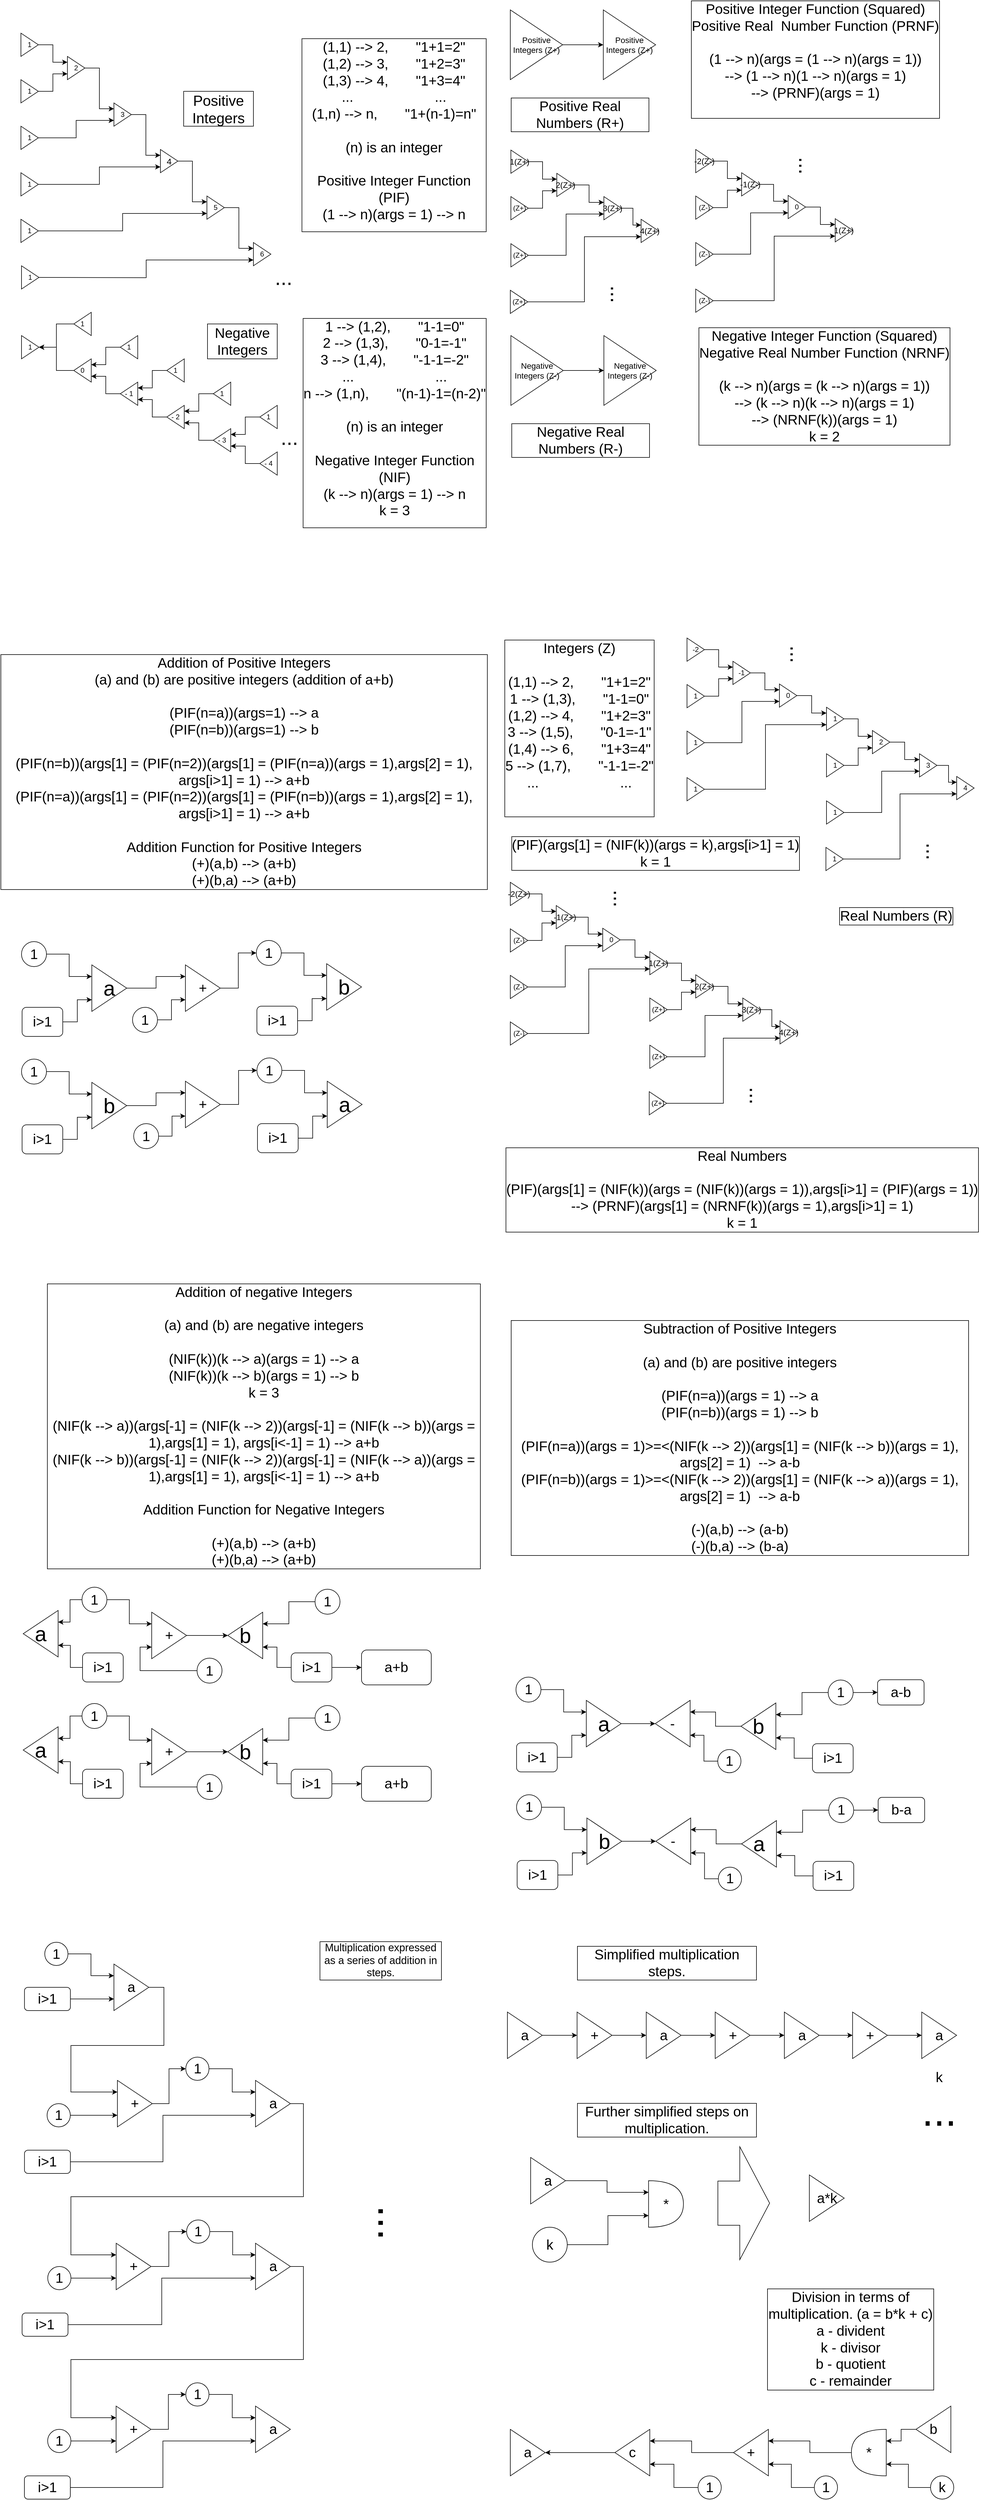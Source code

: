 <mxfile version="26.2.15">
  <diagram name="Page-1" id="xRfz-6UvRlw8iDULHB4P">
    <mxGraphModel dx="1209" dy="865" grid="1" gridSize="10" guides="1" tooltips="1" connect="1" arrows="1" fold="1" page="1" pageScale="1" pageWidth="850" pageHeight="1100" math="1" shadow="0">
      <root>
        <mxCell id="0" />
        <mxCell id="1" parent="0" />
        <mxCell id="XdePbFOdz1kA0PpPe4pF-14" style="edgeStyle=orthogonalEdgeStyle;rounded=0;orthogonalLoop=1;jettySize=auto;html=1;entryX=0;entryY=0.25;entryDx=0;entryDy=0;" parent="1" source="XdePbFOdz1kA0PpPe4pF-1" target="XdePbFOdz1kA0PpPe4pF-7" edge="1">
          <mxGeometry relative="1" as="geometry" />
        </mxCell>
        <mxCell id="XdePbFOdz1kA0PpPe4pF-1" value="1" style="triangle;whiteSpace=wrap;html=1;" parent="1" vertex="1">
          <mxGeometry x="38" y="80" width="30" height="40" as="geometry" />
        </mxCell>
        <mxCell id="XdePbFOdz1kA0PpPe4pF-11" style="edgeStyle=orthogonalEdgeStyle;rounded=0;orthogonalLoop=1;jettySize=auto;html=1;entryX=0;entryY=0.75;entryDx=0;entryDy=0;" parent="1" source="XdePbFOdz1kA0PpPe4pF-2" target="XdePbFOdz1kA0PpPe4pF-7" edge="1">
          <mxGeometry relative="1" as="geometry" />
        </mxCell>
        <mxCell id="XdePbFOdz1kA0PpPe4pF-2" value="1" style="triangle;whiteSpace=wrap;html=1;" parent="1" vertex="1">
          <mxGeometry x="38" y="160" width="30" height="40" as="geometry" />
        </mxCell>
        <mxCell id="XdePbFOdz1kA0PpPe4pF-12" style="edgeStyle=orthogonalEdgeStyle;rounded=0;orthogonalLoop=1;jettySize=auto;html=1;entryX=0;entryY=0.75;entryDx=0;entryDy=0;" parent="1" source="XdePbFOdz1kA0PpPe4pF-3" target="XdePbFOdz1kA0PpPe4pF-8" edge="1">
          <mxGeometry relative="1" as="geometry" />
        </mxCell>
        <mxCell id="XdePbFOdz1kA0PpPe4pF-3" value="1" style="triangle;whiteSpace=wrap;html=1;" parent="1" vertex="1">
          <mxGeometry x="38" y="240" width="30" height="40" as="geometry" />
        </mxCell>
        <mxCell id="XdePbFOdz1kA0PpPe4pF-16" style="edgeStyle=orthogonalEdgeStyle;rounded=0;orthogonalLoop=1;jettySize=auto;html=1;entryX=0;entryY=0.75;entryDx=0;entryDy=0;" parent="1" source="XdePbFOdz1kA0PpPe4pF-4" target="XdePbFOdz1kA0PpPe4pF-15" edge="1">
          <mxGeometry relative="1" as="geometry" />
        </mxCell>
        <mxCell id="XdePbFOdz1kA0PpPe4pF-4" value="1" style="triangle;whiteSpace=wrap;html=1;" parent="1" vertex="1">
          <mxGeometry x="38" y="320" width="30" height="40" as="geometry" />
        </mxCell>
        <mxCell id="XdePbFOdz1kA0PpPe4pF-19" style="edgeStyle=orthogonalEdgeStyle;rounded=0;orthogonalLoop=1;jettySize=auto;html=1;entryX=0;entryY=0.75;entryDx=0;entryDy=0;" parent="1" source="XdePbFOdz1kA0PpPe4pF-5" target="XdePbFOdz1kA0PpPe4pF-18" edge="1">
          <mxGeometry relative="1" as="geometry" />
        </mxCell>
        <mxCell id="XdePbFOdz1kA0PpPe4pF-5" value="1" style="triangle;whiteSpace=wrap;html=1;" parent="1" vertex="1">
          <mxGeometry x="38" y="400" width="30" height="40" as="geometry" />
        </mxCell>
        <mxCell id="XdePbFOdz1kA0PpPe4pF-23" style="edgeStyle=orthogonalEdgeStyle;rounded=0;orthogonalLoop=1;jettySize=auto;html=1;entryX=0;entryY=0.75;entryDx=0;entryDy=0;" parent="1" target="XdePbFOdz1kA0PpPe4pF-22" edge="1">
          <mxGeometry relative="1" as="geometry">
            <mxPoint x="68" y="500" as="sourcePoint" />
          </mxGeometry>
        </mxCell>
        <mxCell id="XdePbFOdz1kA0PpPe4pF-6" value="1" style="triangle;whiteSpace=wrap;html=1;" parent="1" vertex="1">
          <mxGeometry x="39" y="480" width="30" height="40" as="geometry" />
        </mxCell>
        <mxCell id="XdePbFOdz1kA0PpPe4pF-13" style="edgeStyle=orthogonalEdgeStyle;rounded=0;orthogonalLoop=1;jettySize=auto;html=1;entryX=0;entryY=0.25;entryDx=0;entryDy=0;" parent="1" source="XdePbFOdz1kA0PpPe4pF-7" target="XdePbFOdz1kA0PpPe4pF-8" edge="1">
          <mxGeometry relative="1" as="geometry" />
        </mxCell>
        <mxCell id="XdePbFOdz1kA0PpPe4pF-7" value="2" style="triangle;whiteSpace=wrap;html=1;" parent="1" vertex="1">
          <mxGeometry x="118" y="120" width="30" height="40" as="geometry" />
        </mxCell>
        <mxCell id="XdePbFOdz1kA0PpPe4pF-17" style="edgeStyle=orthogonalEdgeStyle;rounded=0;orthogonalLoop=1;jettySize=auto;html=1;entryX=0;entryY=0.25;entryDx=0;entryDy=0;" parent="1" source="XdePbFOdz1kA0PpPe4pF-8" target="XdePbFOdz1kA0PpPe4pF-15" edge="1">
          <mxGeometry relative="1" as="geometry" />
        </mxCell>
        <mxCell id="XdePbFOdz1kA0PpPe4pF-8" value="3" style="triangle;whiteSpace=wrap;html=1;" parent="1" vertex="1">
          <mxGeometry x="198" y="200" width="30" height="40" as="geometry" />
        </mxCell>
        <mxCell id="XdePbFOdz1kA0PpPe4pF-20" style="edgeStyle=orthogonalEdgeStyle;rounded=0;orthogonalLoop=1;jettySize=auto;html=1;entryX=0;entryY=0.25;entryDx=0;entryDy=0;" parent="1" source="XdePbFOdz1kA0PpPe4pF-15" target="XdePbFOdz1kA0PpPe4pF-18" edge="1">
          <mxGeometry relative="1" as="geometry" />
        </mxCell>
        <mxCell id="XdePbFOdz1kA0PpPe4pF-15" value="4" style="triangle;whiteSpace=wrap;html=1;fontSize=15;" parent="1" vertex="1">
          <mxGeometry x="278" y="280" width="30" height="40" as="geometry" />
        </mxCell>
        <mxCell id="XdePbFOdz1kA0PpPe4pF-24" style="edgeStyle=orthogonalEdgeStyle;rounded=0;orthogonalLoop=1;jettySize=auto;html=1;entryX=0;entryY=0.25;entryDx=0;entryDy=0;" parent="1" source="XdePbFOdz1kA0PpPe4pF-18" target="XdePbFOdz1kA0PpPe4pF-22" edge="1">
          <mxGeometry relative="1" as="geometry" />
        </mxCell>
        <mxCell id="XdePbFOdz1kA0PpPe4pF-18" value="5" style="triangle;whiteSpace=wrap;html=1;" parent="1" vertex="1">
          <mxGeometry x="358" y="360" width="30" height="40" as="geometry" />
        </mxCell>
        <mxCell id="XdePbFOdz1kA0PpPe4pF-22" value="6" style="triangle;whiteSpace=wrap;html=1;" parent="1" vertex="1">
          <mxGeometry x="438" y="440" width="30" height="40" as="geometry" />
        </mxCell>
        <mxCell id="XdePbFOdz1kA0PpPe4pF-25" value="&lt;font style=&quot;font-size: 25px;&quot;&gt;Positive Integers&lt;/font&gt;" style="whiteSpace=wrap;html=1;" parent="1" vertex="1">
          <mxGeometry x="318" y="180" width="120" height="60" as="geometry" />
        </mxCell>
        <mxCell id="XdePbFOdz1kA0PpPe4pF-26" value="1" style="triangle;whiteSpace=wrap;html=1;" parent="1" vertex="1">
          <mxGeometry x="39" y="600" width="30" height="40" as="geometry" />
        </mxCell>
        <mxCell id="P9Q4JkVkHAm-3udSk-I6-211" style="edgeStyle=orthogonalEdgeStyle;rounded=0;orthogonalLoop=1;jettySize=auto;html=1;entryX=1;entryY=0.5;entryDx=0;entryDy=0;" parent="1" source="XdePbFOdz1kA0PpPe4pF-29" target="XdePbFOdz1kA0PpPe4pF-26" edge="1">
          <mxGeometry relative="1" as="geometry" />
        </mxCell>
        <mxCell id="XdePbFOdz1kA0PpPe4pF-29" value="0" style="triangle;whiteSpace=wrap;html=1;direction=west;" parent="1" vertex="1">
          <mxGeometry x="129" y="640" width="30" height="40" as="geometry" />
        </mxCell>
        <mxCell id="P9Q4JkVkHAm-3udSk-I6-210" value="" style="edgeStyle=orthogonalEdgeStyle;rounded=0;orthogonalLoop=1;jettySize=auto;html=1;" parent="1" source="XdePbFOdz1kA0PpPe4pF-30" target="XdePbFOdz1kA0PpPe4pF-26" edge="1">
          <mxGeometry relative="1" as="geometry" />
        </mxCell>
        <mxCell id="XdePbFOdz1kA0PpPe4pF-30" value="1" style="triangle;whiteSpace=wrap;html=1;direction=west;" parent="1" vertex="1">
          <mxGeometry x="129" y="560" width="30" height="40" as="geometry" />
        </mxCell>
        <mxCell id="XdePbFOdz1kA0PpPe4pF-35" style="edgeStyle=orthogonalEdgeStyle;rounded=0;orthogonalLoop=1;jettySize=auto;html=1;entryX=0;entryY=0.75;entryDx=0;entryDy=0;" parent="1" source="XdePbFOdz1kA0PpPe4pF-31" target="XdePbFOdz1kA0PpPe4pF-29" edge="1">
          <mxGeometry relative="1" as="geometry" />
        </mxCell>
        <mxCell id="XdePbFOdz1kA0PpPe4pF-31" value="1" style="triangle;whiteSpace=wrap;html=1;direction=west;" parent="1" vertex="1">
          <mxGeometry x="209" y="600" width="30" height="40" as="geometry" />
        </mxCell>
        <mxCell id="XdePbFOdz1kA0PpPe4pF-36" style="edgeStyle=orthogonalEdgeStyle;rounded=0;orthogonalLoop=1;jettySize=auto;html=1;entryX=0;entryY=0.25;entryDx=0;entryDy=0;" parent="1" source="XdePbFOdz1kA0PpPe4pF-32" target="XdePbFOdz1kA0PpPe4pF-29" edge="1">
          <mxGeometry relative="1" as="geometry" />
        </mxCell>
        <mxCell id="XdePbFOdz1kA0PpPe4pF-32" value="- 1" style="triangle;whiteSpace=wrap;html=1;direction=west;" parent="1" vertex="1">
          <mxGeometry x="209" y="680" width="30" height="40" as="geometry" />
        </mxCell>
        <mxCell id="XdePbFOdz1kA0PpPe4pF-40" style="edgeStyle=orthogonalEdgeStyle;rounded=0;orthogonalLoop=1;jettySize=auto;html=1;entryX=0;entryY=0.75;entryDx=0;entryDy=0;" parent="1" source="XdePbFOdz1kA0PpPe4pF-37" target="XdePbFOdz1kA0PpPe4pF-32" edge="1">
          <mxGeometry relative="1" as="geometry" />
        </mxCell>
        <mxCell id="XdePbFOdz1kA0PpPe4pF-37" value="1" style="triangle;whiteSpace=wrap;html=1;direction=west;" parent="1" vertex="1">
          <mxGeometry x="289" y="640" width="30" height="40" as="geometry" />
        </mxCell>
        <mxCell id="XdePbFOdz1kA0PpPe4pF-39" style="edgeStyle=orthogonalEdgeStyle;rounded=0;orthogonalLoop=1;jettySize=auto;html=1;entryX=0;entryY=0.25;entryDx=0;entryDy=0;" parent="1" source="XdePbFOdz1kA0PpPe4pF-38" target="XdePbFOdz1kA0PpPe4pF-32" edge="1">
          <mxGeometry relative="1" as="geometry" />
        </mxCell>
        <mxCell id="XdePbFOdz1kA0PpPe4pF-38" value="- 2" style="triangle;whiteSpace=wrap;html=1;direction=west;" parent="1" vertex="1">
          <mxGeometry x="289" y="720" width="30" height="40" as="geometry" />
        </mxCell>
        <mxCell id="XdePbFOdz1kA0PpPe4pF-45" style="edgeStyle=orthogonalEdgeStyle;rounded=0;orthogonalLoop=1;jettySize=auto;html=1;entryX=0;entryY=0.75;entryDx=0;entryDy=0;" parent="1" source="XdePbFOdz1kA0PpPe4pF-41" target="XdePbFOdz1kA0PpPe4pF-38" edge="1">
          <mxGeometry relative="1" as="geometry" />
        </mxCell>
        <mxCell id="XdePbFOdz1kA0PpPe4pF-41" value="1" style="triangle;whiteSpace=wrap;html=1;direction=west;" parent="1" vertex="1">
          <mxGeometry x="369" y="680" width="30" height="40" as="geometry" />
        </mxCell>
        <mxCell id="XdePbFOdz1kA0PpPe4pF-46" style="edgeStyle=orthogonalEdgeStyle;rounded=0;orthogonalLoop=1;jettySize=auto;html=1;entryX=0;entryY=0.25;entryDx=0;entryDy=0;" parent="1" source="XdePbFOdz1kA0PpPe4pF-42" target="XdePbFOdz1kA0PpPe4pF-38" edge="1">
          <mxGeometry relative="1" as="geometry" />
        </mxCell>
        <mxCell id="XdePbFOdz1kA0PpPe4pF-42" value="- 3" style="triangle;whiteSpace=wrap;html=1;direction=west;" parent="1" vertex="1">
          <mxGeometry x="369" y="760" width="30" height="40" as="geometry" />
        </mxCell>
        <mxCell id="XdePbFOdz1kA0PpPe4pF-47" style="edgeStyle=orthogonalEdgeStyle;rounded=0;orthogonalLoop=1;jettySize=auto;html=1;entryX=0;entryY=0.75;entryDx=0;entryDy=0;" parent="1" source="XdePbFOdz1kA0PpPe4pF-43" target="XdePbFOdz1kA0PpPe4pF-42" edge="1">
          <mxGeometry relative="1" as="geometry" />
        </mxCell>
        <mxCell id="XdePbFOdz1kA0PpPe4pF-43" value="1" style="triangle;whiteSpace=wrap;html=1;direction=west;" parent="1" vertex="1">
          <mxGeometry x="449" y="720" width="30" height="40" as="geometry" />
        </mxCell>
        <mxCell id="XdePbFOdz1kA0PpPe4pF-48" style="edgeStyle=orthogonalEdgeStyle;rounded=0;orthogonalLoop=1;jettySize=auto;html=1;entryX=0;entryY=0.25;entryDx=0;entryDy=0;" parent="1" source="XdePbFOdz1kA0PpPe4pF-44" target="XdePbFOdz1kA0PpPe4pF-42" edge="1">
          <mxGeometry relative="1" as="geometry" />
        </mxCell>
        <mxCell id="XdePbFOdz1kA0PpPe4pF-44" value="- 4" style="triangle;whiteSpace=wrap;html=1;direction=west;" parent="1" vertex="1">
          <mxGeometry x="449" y="800" width="30" height="40" as="geometry" />
        </mxCell>
        <mxCell id="XdePbFOdz1kA0PpPe4pF-49" value="&lt;font style=&quot;font-size: 24px;&quot;&gt;Negative Integers&lt;/font&gt;" style="whiteSpace=wrap;html=1;" parent="1" vertex="1">
          <mxGeometry x="359" y="580" width="120" height="60" as="geometry" />
        </mxCell>
        <mxCell id="P9Q4JkVkHAm-3udSk-I6-1" value="&lt;font style=&quot;font-size: 24px;&quot;&gt;(1,1) --&amp;gt; 2,&lt;span style=&quot;white-space: pre;&quot;&gt;&#x9;&lt;/span&gt;&quot;1+1=2&quot;&lt;/font&gt;&lt;div&gt;&lt;font style=&quot;font-size: 24px;&quot;&gt;(1,2) --&amp;gt; 3,&lt;span style=&quot;white-space: pre;&quot;&gt;&#x9;&lt;/span&gt;&quot;1+2=3&quot;&lt;/font&gt;&lt;/div&gt;&lt;div&gt;&lt;font style=&quot;font-size: 24px;&quot;&gt;(1,3) --&amp;gt; 4,&lt;span style=&quot;white-space: pre;&quot;&gt;&#x9;&lt;/span&gt;&quot;1+3=4&quot;&lt;/font&gt;&lt;/div&gt;&lt;div&gt;&lt;font style=&quot;font-size: 24px;&quot;&gt;...&lt;span style=&quot;white-space: pre;&quot;&gt;&#x9;&lt;/span&gt;&lt;span style=&quot;white-space: pre;&quot;&gt;&#x9;&lt;/span&gt;&lt;span style=&quot;white-space: pre;&quot;&gt;&#x9;&lt;/span&gt;...&lt;/font&gt;&lt;/div&gt;&lt;div&gt;&lt;font style=&quot;font-size: 24px;&quot;&gt;(1,n) --&amp;gt; n,&lt;span style=&quot;white-space: pre;&quot;&gt;&#x9;&lt;/span&gt;&quot;1+(n-1)=n&quot;&lt;/font&gt;&lt;/div&gt;&lt;div&gt;&lt;font style=&quot;font-size: 24px;&quot;&gt;&lt;br&gt;&lt;/font&gt;&lt;/div&gt;&lt;div&gt;&lt;font style=&quot;font-size: 24px;&quot;&gt;(n) is an integer&lt;/font&gt;&lt;/div&gt;&lt;div&gt;&lt;font style=&quot;font-size: 24px;&quot;&gt;&lt;br&gt;&lt;/font&gt;&lt;/div&gt;&lt;div&gt;&lt;font style=&quot;font-size: 24px;&quot;&gt;Positive Integer Function (PIF)&lt;/font&gt;&lt;/div&gt;&lt;div&gt;&lt;font style=&quot;font-size: 24px;&quot;&gt;(1 --&amp;gt; n)(args = 1) --&amp;gt; n&lt;/font&gt;&lt;/div&gt;&lt;div&gt;&lt;br&gt;&lt;/div&gt;" style="text;html=1;align=center;verticalAlign=middle;whiteSpace=wrap;rounded=0;labelBorderColor=default;" parent="1" vertex="1">
          <mxGeometry x="520" y="120" width="320" height="270" as="geometry" />
        </mxCell>
        <mxCell id="P9Q4JkVkHAm-3udSk-I6-3" value="&lt;div&gt;&lt;font style=&quot;font-size: 24px;&quot;&gt;1 --&amp;gt; (1,2),&lt;span style=&quot;white-space: pre;&quot;&gt;&#x9;&lt;/span&gt;&quot;1-1=0&quot;&lt;/font&gt;&lt;/div&gt;&lt;div&gt;&lt;font style=&quot;font-size: 24px;&quot;&gt;2 --&amp;gt; (1,3),&lt;span style=&quot;white-space: pre;&quot;&gt;&#x9;&lt;/span&gt;&quot;0-1=-1&quot;&lt;/font&gt;&lt;/div&gt;&lt;div&gt;&lt;font style=&quot;font-size: 24px;&quot;&gt;3 --&amp;gt; (1,4),&lt;span style=&quot;white-space: pre;&quot;&gt;&#x9;&lt;/span&gt;&quot;-1-1=-2&quot;&lt;/font&gt;&lt;/div&gt;&lt;div&gt;&lt;font style=&quot;font-size: 24px;&quot;&gt;...&lt;span style=&quot;white-space: pre;&quot;&gt;&#x9;&lt;/span&gt;&lt;span style=&quot;white-space: pre;&quot;&gt;&#x9;&lt;span style=&quot;white-space: pre;&quot;&gt;&#x9;&lt;/span&gt;&lt;/span&gt;...&lt;/font&gt;&lt;/div&gt;&lt;div&gt;&lt;font style=&quot;font-size: 24px;&quot;&gt;n --&amp;gt; (1,n),&lt;span style=&quot;white-space: pre;&quot;&gt;&#x9;&lt;/span&gt;&quot;(n-1)-1=(n-2)&quot;&lt;/font&gt;&lt;/div&gt;&lt;div&gt;&lt;font style=&quot;font-size: 24px;&quot;&gt;&lt;br&gt;&lt;/font&gt;&lt;/div&gt;&lt;div&gt;&lt;font style=&quot;font-size: 24px;&quot;&gt;(n) is an integer&lt;/font&gt;&lt;/div&gt;&lt;div&gt;&lt;font style=&quot;font-size: 24px;&quot;&gt;&lt;br&gt;&lt;/font&gt;&lt;/div&gt;&lt;div&gt;&lt;font style=&quot;font-size: 24px;&quot;&gt;Negative Integer Function&lt;/font&gt;&lt;/div&gt;&lt;div&gt;&lt;span style=&quot;font-size: 24px; background-color: transparent; color: light-dark(rgb(0, 0, 0), rgb(255, 255, 255));&quot;&gt;(NIF)&lt;/span&gt;&lt;/div&gt;&lt;div&gt;&lt;font style=&quot;font-size: 24px;&quot;&gt;(k --&amp;gt; n)(args = 1) --&amp;gt; n&lt;/font&gt;&lt;/div&gt;&lt;div&gt;&lt;span style=&quot;font-size: 24px; background-color: transparent; color: light-dark(rgb(0, 0, 0), rgb(255, 255, 255));&quot;&gt;k = 3&lt;/span&gt;&lt;/div&gt;&lt;div&gt;&lt;br&gt;&lt;/div&gt;" style="text;html=1;align=center;verticalAlign=middle;whiteSpace=wrap;rounded=0;labelBorderColor=default;" parent="1" vertex="1">
          <mxGeometry x="520" y="630" width="322" height="240" as="geometry" />
        </mxCell>
        <mxCell id="P9Q4JkVkHAm-3udSk-I6-5" value="&lt;font style=&quot;font-size: 14px;&quot;&gt;Positive Integers (Z+)&lt;/font&gt;" style="triangle;whiteSpace=wrap;html=1;" parent="1" vertex="1">
          <mxGeometry x="1040" y="40" width="90" height="120" as="geometry" />
        </mxCell>
        <mxCell id="P9Q4JkVkHAm-3udSk-I6-7" style="edgeStyle=orthogonalEdgeStyle;rounded=0;orthogonalLoop=1;jettySize=auto;html=1;" parent="1" source="P9Q4JkVkHAm-3udSk-I6-6" target="P9Q4JkVkHAm-3udSk-I6-5" edge="1">
          <mxGeometry relative="1" as="geometry" />
        </mxCell>
        <mxCell id="P9Q4JkVkHAm-3udSk-I6-6" value="&lt;font style=&quot;font-size: 14px;&quot;&gt;Positive Integers (Z+)&lt;/font&gt;" style="triangle;whiteSpace=wrap;html=1;" parent="1" vertex="1">
          <mxGeometry x="880" y="40" width="90" height="120" as="geometry" />
        </mxCell>
        <mxCell id="P9Q4JkVkHAm-3udSk-I6-8" value="&lt;font style=&quot;font-size: 24px;&quot;&gt;Positive Real Numbers (R+)&lt;/font&gt;" style="text;html=1;align=center;verticalAlign=middle;whiteSpace=wrap;rounded=0;labelBorderColor=default;" parent="1" vertex="1">
          <mxGeometry x="880" y="180" width="240" height="80" as="geometry" />
        </mxCell>
        <mxCell id="P9Q4JkVkHAm-3udSk-I6-10" value="&lt;font style=&quot;font-size: 36px;&quot;&gt;...&lt;/font&gt;" style="text;html=1;align=center;verticalAlign=middle;whiteSpace=wrap;rounded=0;" parent="1" vertex="1">
          <mxGeometry x="460" y="485" width="60" height="30" as="geometry" />
        </mxCell>
        <mxCell id="P9Q4JkVkHAm-3udSk-I6-11" value="&lt;font style=&quot;font-size: 36px;&quot;&gt;...&lt;/font&gt;" style="text;html=1;align=center;verticalAlign=middle;whiteSpace=wrap;rounded=0;" parent="1" vertex="1">
          <mxGeometry x="470" y="760" width="60" height="30" as="geometry" />
        </mxCell>
        <mxCell id="P9Q4JkVkHAm-3udSk-I6-14" value="&lt;div&gt;&lt;font style=&quot;font-size: 24px;&quot;&gt;Positive Integer Function (Squared)&lt;/font&gt;&lt;div&gt;&lt;span style=&quot;font-size: 24px; background-color: transparent; color: light-dark(rgb(0, 0, 0), rgb(255, 255, 255));&quot;&gt;Positive Real&amp;nbsp; Number Function (PRNF)&lt;/span&gt;&lt;/div&gt;&lt;div&gt;&lt;font style=&quot;font-size: 24px;&quot;&gt;&lt;br&gt;&lt;/font&gt;&lt;/div&gt;&lt;div&gt;&lt;font style=&quot;font-size: 24px;&quot;&gt;(1 --&amp;gt; n)(args = (1 --&amp;gt; n)(args = 1))&lt;/font&gt;&lt;/div&gt;&lt;div&gt;&lt;font style=&quot;font-size: 24px;&quot;&gt;--&amp;gt;&amp;nbsp;&lt;/font&gt;&lt;span style=&quot;font-size: 24px; background-color: transparent; color: light-dark(rgb(0, 0, 0), rgb(255, 255, 255));&quot;&gt;(1 --&amp;gt; n)(1 --&amp;gt; n)(args = 1)&lt;/span&gt;&lt;/div&gt;&lt;div&gt;&lt;span style=&quot;background-color: transparent; color: light-dark(rgb(0, 0, 0), rgb(255, 255, 255)); font-size: 24px;&quot;&gt;--&amp;gt; (PRNF)(args = 1)&lt;/span&gt;&lt;/div&gt;&lt;/div&gt;&lt;div&gt;&lt;span style=&quot;font-size: 24px; background-color: transparent; color: light-dark(rgb(0, 0, 0), rgb(255, 255, 255));&quot;&gt;&lt;br&gt;&lt;/span&gt;&lt;/div&gt;" style="text;html=1;align=center;verticalAlign=middle;whiteSpace=wrap;rounded=0;fontStyle=0;labelBorderColor=default;" parent="1" vertex="1">
          <mxGeometry x="1160" y="40" width="490" height="170" as="geometry" />
        </mxCell>
        <mxCell id="P9Q4JkVkHAm-3udSk-I6-15" value="&lt;font style=&quot;font-size: 14px;&quot;&gt;Negative Integers (Z-)&lt;/font&gt;" style="triangle;whiteSpace=wrap;html=1;" parent="1" vertex="1">
          <mxGeometry x="1041" y="600" width="90" height="120" as="geometry" />
        </mxCell>
        <mxCell id="P9Q4JkVkHAm-3udSk-I6-16" style="edgeStyle=orthogonalEdgeStyle;rounded=0;orthogonalLoop=1;jettySize=auto;html=1;" parent="1" source="P9Q4JkVkHAm-3udSk-I6-17" target="P9Q4JkVkHAm-3udSk-I6-15" edge="1">
          <mxGeometry relative="1" as="geometry" />
        </mxCell>
        <mxCell id="P9Q4JkVkHAm-3udSk-I6-17" value="&lt;font style=&quot;font-size: 14px;&quot;&gt;Negative Integers (Z-)&lt;/font&gt;" style="triangle;whiteSpace=wrap;html=1;" parent="1" vertex="1">
          <mxGeometry x="881" y="600" width="90" height="120" as="geometry" />
        </mxCell>
        <mxCell id="P9Q4JkVkHAm-3udSk-I6-18" value="&lt;font style=&quot;font-size: 24px;&quot;&gt;Negative Real Numbers (R-)&lt;/font&gt;" style="text;html=1;align=center;verticalAlign=middle;whiteSpace=wrap;rounded=0;labelBorderColor=default;" parent="1" vertex="1">
          <mxGeometry x="881" y="740" width="240" height="80" as="geometry" />
        </mxCell>
        <mxCell id="P9Q4JkVkHAm-3udSk-I6-19" value="&lt;font style=&quot;font-size: 24px;&quot;&gt;Negative Integer Function (Squared)&lt;/font&gt;&lt;div&gt;&lt;font style=&quot;font-size: 24px;&quot;&gt;Negative Real Number Function (NRNF)&lt;/font&gt;&lt;/div&gt;&lt;div&gt;&lt;font style=&quot;font-size: 24px;&quot;&gt;&lt;br&gt;&lt;/font&gt;&lt;/div&gt;&lt;div&gt;&lt;font style=&quot;font-size: 24px;&quot;&gt;(k --&amp;gt; n)(args = (k --&amp;gt; n)(args = 1))&lt;/font&gt;&lt;/div&gt;&lt;div&gt;&lt;font style=&quot;font-size: 24px;&quot;&gt;--&amp;gt;&amp;nbsp;&lt;/font&gt;&lt;span style=&quot;font-size: 24px; background-color: transparent; color: light-dark(rgb(0, 0, 0), rgb(255, 255, 255));&quot;&gt;(k --&amp;gt; n)(k --&amp;gt; n)(args = 1)&lt;/span&gt;&lt;/div&gt;&lt;div&gt;&lt;span style=&quot;font-size: 24px; background-color: transparent; color: light-dark(rgb(0, 0, 0), rgb(255, 255, 255));&quot;&gt;--&amp;gt; (NRNF(k))(args = 1)&lt;/span&gt;&lt;/div&gt;&lt;div&gt;&lt;span style=&quot;font-size: 24px; background-color: transparent; color: light-dark(rgb(0, 0, 0), rgb(255, 255, 255));&quot;&gt;k = 2&lt;br&gt;&lt;/span&gt;&lt;/div&gt;" style="text;html=1;align=center;verticalAlign=middle;whiteSpace=wrap;rounded=0;labelBorderColor=default;" parent="1" vertex="1">
          <mxGeometry x="1161" y="602" width="519" height="170" as="geometry" />
        </mxCell>
        <mxCell id="P9Q4JkVkHAm-3udSk-I6-20" value="&lt;font style=&quot;font-size: 24px;&quot;&gt;Integers (Z)&lt;/font&gt;&lt;div&gt;&lt;font style=&quot;font-size: 24px;&quot;&gt;&lt;br&gt;&lt;/font&gt;&lt;/div&gt;&lt;div&gt;&lt;span style=&quot;font-size: 24px;&quot;&gt;(1,1) --&amp;gt; 2,&lt;span style=&quot;white-space: pre;&quot;&gt;&#x9;&lt;/span&gt;&quot;1+1=2&quot;&lt;/span&gt;&lt;/div&gt;&lt;div&gt;&lt;span style=&quot;font-size: 24px;&quot;&gt;1 --&amp;gt; (1,3),&lt;span style=&quot;white-space: pre;&quot;&gt;&#x9;&lt;/span&gt;&quot;1-1=0&quot;&lt;/span&gt;&lt;/div&gt;&lt;div&gt;&lt;span style=&quot;font-size: 24px;&quot;&gt;(1,2) --&amp;gt; 4,&lt;span style=&quot;white-space: pre;&quot;&gt;&#x9;&lt;/span&gt;&quot;1+2=3&quot;&lt;/span&gt;&lt;/div&gt;&lt;div&gt;&lt;span style=&quot;font-size: 24px;&quot;&gt;3 --&amp;gt; (1,5),&lt;span style=&quot;white-space: pre;&quot;&gt;&#x9;&lt;/span&gt;&quot;0-1=-1&quot;&lt;/span&gt;&lt;/div&gt;&lt;div&gt;&lt;span style=&quot;font-size: 24px;&quot;&gt;(1,4) --&amp;gt; 6,&lt;span style=&quot;white-space: pre;&quot;&gt;&#x9;&lt;/span&gt;&quot;1+3=4&quot;&lt;/span&gt;&lt;/div&gt;&lt;div&gt;&lt;span style=&quot;font-size: 24px;&quot;&gt;5 --&amp;gt; (1,7),&lt;span style=&quot;white-space: pre;&quot;&gt;&#x9;&lt;/span&gt;&quot;-1-1=-2&quot;&lt;/span&gt;&lt;/div&gt;&lt;div&gt;&lt;span style=&quot;font-size: 24px;&quot;&gt;...&lt;span style=&quot;white-space: pre;&quot;&gt;&#x9;&lt;span style=&quot;white-space: pre;&quot;&gt;&#x9;&lt;/span&gt;&lt;span style=&quot;white-space: pre;&quot;&gt;&#x9;&lt;/span&gt;&lt;/span&gt;...&lt;/span&gt;&lt;/div&gt;&lt;div&gt;&lt;span style=&quot;background-color: transparent; color: light-dark(rgb(0, 0, 0), rgb(255, 255, 255)); font-size: 24px; white-space: pre;&quot;&gt;&#x9;&lt;/span&gt;&lt;span style=&quot;background-color: transparent; color: light-dark(rgb(0, 0, 0), rgb(255, 255, 255)); font-size: 24px; white-space: pre;&quot;&gt;&#x9;&lt;/span&gt;&lt;span style=&quot;background-color: transparent; color: light-dark(rgb(0, 0, 0), rgb(255, 255, 255)); font-size: 24px; white-space: pre;&quot;&gt;&#x9;&lt;/span&gt;&lt;/div&gt;&lt;div&gt;&lt;br&gt;&lt;/div&gt;" style="text;html=1;align=center;verticalAlign=middle;whiteSpace=wrap;rounded=0;labelBorderColor=default;" parent="1" vertex="1">
          <mxGeometry x="864" y="1120" width="270" height="310" as="geometry" />
        </mxCell>
        <mxCell id="P9Q4JkVkHAm-3udSk-I6-23" value="&lt;div&gt;&lt;span style=&quot;font-size: 24px;&quot;&gt;(PIF)(args[1] = (NIF(k))(args = k),args[i&amp;gt;1] = 1)&lt;/span&gt;&lt;/div&gt;&lt;div&gt;&lt;span style=&quot;font-size: 24px;&quot;&gt;k = 1&lt;/span&gt;&lt;/div&gt;" style="text;html=1;align=center;verticalAlign=middle;whiteSpace=wrap;rounded=0;labelBorderColor=default;rotation=0;" parent="1" vertex="1">
          <mxGeometry x="810" y="1430" width="640" height="120" as="geometry" />
        </mxCell>
        <mxCell id="P9Q4JkVkHAm-3udSk-I6-36" style="edgeStyle=orthogonalEdgeStyle;rounded=0;orthogonalLoop=1;jettySize=auto;html=1;entryX=0;entryY=0.25;entryDx=0;entryDy=0;" parent="1" source="P9Q4JkVkHAm-3udSk-I6-24" target="P9Q4JkVkHAm-3udSk-I6-25" edge="1">
          <mxGeometry relative="1" as="geometry" />
        </mxCell>
        <mxCell id="P9Q4JkVkHAm-3udSk-I6-24" value="-2" style="triangle;whiteSpace=wrap;html=1;" parent="1" vertex="1">
          <mxGeometry x="1184" y="1120" width="30" height="40" as="geometry" />
        </mxCell>
        <mxCell id="P9Q4JkVkHAm-3udSk-I6-38" style="edgeStyle=orthogonalEdgeStyle;rounded=0;orthogonalLoop=1;jettySize=auto;html=1;entryX=0;entryY=0.25;entryDx=0;entryDy=0;" parent="1" source="P9Q4JkVkHAm-3udSk-I6-25" target="P9Q4JkVkHAm-3udSk-I6-29" edge="1">
          <mxGeometry relative="1" as="geometry" />
        </mxCell>
        <mxCell id="P9Q4JkVkHAm-3udSk-I6-25" value="-1" style="triangle;whiteSpace=wrap;html=1;" parent="1" vertex="1">
          <mxGeometry x="1263" y="1160" width="30" height="40" as="geometry" />
        </mxCell>
        <mxCell id="P9Q4JkVkHAm-3udSk-I6-47" style="edgeStyle=orthogonalEdgeStyle;rounded=0;orthogonalLoop=1;jettySize=auto;html=1;entryX=0;entryY=0.25;entryDx=0;entryDy=0;" parent="1" source="P9Q4JkVkHAm-3udSk-I6-26" target="P9Q4JkVkHAm-3udSk-I6-31" edge="1">
          <mxGeometry relative="1" as="geometry" />
        </mxCell>
        <mxCell id="P9Q4JkVkHAm-3udSk-I6-26" value="1" style="triangle;whiteSpace=wrap;html=1;" parent="1" vertex="1">
          <mxGeometry x="1424" y="1239" width="30" height="40" as="geometry" />
        </mxCell>
        <mxCell id="P9Q4JkVkHAm-3udSk-I6-42" style="edgeStyle=orthogonalEdgeStyle;rounded=0;orthogonalLoop=1;jettySize=auto;html=1;entryX=0;entryY=0.25;entryDx=0;entryDy=0;" parent="1" source="P9Q4JkVkHAm-3udSk-I6-29" target="P9Q4JkVkHAm-3udSk-I6-26" edge="1">
          <mxGeometry relative="1" as="geometry" />
        </mxCell>
        <mxCell id="P9Q4JkVkHAm-3udSk-I6-29" value="0" style="triangle;whiteSpace=wrap;html=1;" parent="1" vertex="1">
          <mxGeometry x="1343" y="1199" width="30" height="40" as="geometry" />
        </mxCell>
        <mxCell id="P9Q4JkVkHAm-3udSk-I6-48" style="edgeStyle=orthogonalEdgeStyle;rounded=0;orthogonalLoop=1;jettySize=auto;html=1;entryX=0;entryY=0.25;entryDx=0;entryDy=0;" parent="1" source="P9Q4JkVkHAm-3udSk-I6-31" target="P9Q4JkVkHAm-3udSk-I6-32" edge="1">
          <mxGeometry relative="1" as="geometry" />
        </mxCell>
        <mxCell id="P9Q4JkVkHAm-3udSk-I6-31" value="2" style="triangle;whiteSpace=wrap;html=1;" parent="1" vertex="1">
          <mxGeometry x="1503" y="1279" width="30" height="40" as="geometry" />
        </mxCell>
        <mxCell id="P9Q4JkVkHAm-3udSk-I6-55" style="edgeStyle=orthogonalEdgeStyle;rounded=0;orthogonalLoop=1;jettySize=auto;html=1;entryX=0;entryY=0.25;entryDx=0;entryDy=0;" parent="1" source="P9Q4JkVkHAm-3udSk-I6-32" target="P9Q4JkVkHAm-3udSk-I6-53" edge="1">
          <mxGeometry relative="1" as="geometry" />
        </mxCell>
        <mxCell id="P9Q4JkVkHAm-3udSk-I6-32" value="3" style="triangle;whiteSpace=wrap;html=1;" parent="1" vertex="1">
          <mxGeometry x="1584" y="1319" width="30" height="40" as="geometry" />
        </mxCell>
        <mxCell id="P9Q4JkVkHAm-3udSk-I6-35" style="edgeStyle=orthogonalEdgeStyle;rounded=0;orthogonalLoop=1;jettySize=auto;html=1;entryX=0;entryY=0.75;entryDx=0;entryDy=0;" parent="1" source="P9Q4JkVkHAm-3udSk-I6-33" target="P9Q4JkVkHAm-3udSk-I6-25" edge="1">
          <mxGeometry relative="1" as="geometry" />
        </mxCell>
        <mxCell id="P9Q4JkVkHAm-3udSk-I6-33" value="1" style="triangle;whiteSpace=wrap;html=1;" parent="1" vertex="1">
          <mxGeometry x="1184" y="1200" width="30" height="40" as="geometry" />
        </mxCell>
        <mxCell id="P9Q4JkVkHAm-3udSk-I6-39" style="edgeStyle=orthogonalEdgeStyle;rounded=0;orthogonalLoop=1;jettySize=auto;html=1;entryX=0;entryY=0.75;entryDx=0;entryDy=0;" parent="1" source="P9Q4JkVkHAm-3udSk-I6-34" target="P9Q4JkVkHAm-3udSk-I6-29" edge="1">
          <mxGeometry relative="1" as="geometry" />
        </mxCell>
        <mxCell id="P9Q4JkVkHAm-3udSk-I6-34" value="1" style="triangle;whiteSpace=wrap;html=1;" parent="1" vertex="1">
          <mxGeometry x="1184" y="1280" width="30" height="40" as="geometry" />
        </mxCell>
        <mxCell id="P9Q4JkVkHAm-3udSk-I6-41" style="edgeStyle=orthogonalEdgeStyle;rounded=0;orthogonalLoop=1;jettySize=auto;html=1;entryX=0;entryY=0.75;entryDx=0;entryDy=0;" parent="1" source="P9Q4JkVkHAm-3udSk-I6-40" target="P9Q4JkVkHAm-3udSk-I6-26" edge="1">
          <mxGeometry relative="1" as="geometry" />
        </mxCell>
        <mxCell id="P9Q4JkVkHAm-3udSk-I6-40" value="1" style="triangle;whiteSpace=wrap;html=1;" parent="1" vertex="1">
          <mxGeometry x="1184" y="1360" width="30" height="40" as="geometry" />
        </mxCell>
        <mxCell id="P9Q4JkVkHAm-3udSk-I6-46" style="edgeStyle=orthogonalEdgeStyle;rounded=0;orthogonalLoop=1;jettySize=auto;html=1;entryX=0;entryY=0.75;entryDx=0;entryDy=0;" parent="1" source="P9Q4JkVkHAm-3udSk-I6-43" target="P9Q4JkVkHAm-3udSk-I6-31" edge="1">
          <mxGeometry relative="1" as="geometry" />
        </mxCell>
        <mxCell id="P9Q4JkVkHAm-3udSk-I6-43" value="1" style="triangle;whiteSpace=wrap;html=1;" parent="1" vertex="1">
          <mxGeometry x="1424" y="1319" width="30" height="40" as="geometry" />
        </mxCell>
        <mxCell id="P9Q4JkVkHAm-3udSk-I6-49" style="edgeStyle=orthogonalEdgeStyle;rounded=0;orthogonalLoop=1;jettySize=auto;html=1;entryX=0;entryY=0.75;entryDx=0;entryDy=0;" parent="1" source="P9Q4JkVkHAm-3udSk-I6-45" target="P9Q4JkVkHAm-3udSk-I6-32" edge="1">
          <mxGeometry relative="1" as="geometry" />
        </mxCell>
        <mxCell id="P9Q4JkVkHAm-3udSk-I6-45" value="1" style="triangle;whiteSpace=wrap;html=1;" parent="1" vertex="1">
          <mxGeometry x="1424" y="1400" width="30" height="40" as="geometry" />
        </mxCell>
        <mxCell id="P9Q4JkVkHAm-3udSk-I6-56" style="edgeStyle=orthogonalEdgeStyle;rounded=0;orthogonalLoop=1;jettySize=auto;html=1;entryX=0;entryY=0.75;entryDx=0;entryDy=0;" parent="1" source="P9Q4JkVkHAm-3udSk-I6-51" target="P9Q4JkVkHAm-3udSk-I6-53" edge="1">
          <mxGeometry relative="1" as="geometry" />
        </mxCell>
        <mxCell id="P9Q4JkVkHAm-3udSk-I6-51" value="1" style="triangle;whiteSpace=wrap;html=1;" parent="1" vertex="1">
          <mxGeometry x="1423" y="1480" width="30" height="40" as="geometry" />
        </mxCell>
        <mxCell id="P9Q4JkVkHAm-3udSk-I6-53" value="4" style="triangle;whiteSpace=wrap;html=1;" parent="1" vertex="1">
          <mxGeometry x="1648" y="1358" width="30" height="40" as="geometry" />
        </mxCell>
        <mxCell id="P9Q4JkVkHAm-3udSk-I6-57" value="&lt;font style=&quot;font-size: 36px;&quot;&gt;...&lt;/font&gt;" style="text;html=1;align=center;verticalAlign=middle;whiteSpace=wrap;rounded=0;rotation=90;" parent="1" vertex="1">
          <mxGeometry x="1345" y="1133" width="60" height="30" as="geometry" />
        </mxCell>
        <mxCell id="P9Q4JkVkHAm-3udSk-I6-58" value="&lt;font style=&quot;font-size: 36px;&quot;&gt;...&lt;/font&gt;" style="text;html=1;align=center;verticalAlign=middle;whiteSpace=wrap;rounded=0;rotation=90;" parent="1" vertex="1">
          <mxGeometry x="1579" y="1472" width="60" height="30" as="geometry" />
        </mxCell>
        <mxCell id="P9Q4JkVkHAm-3udSk-I6-62" style="edgeStyle=orthogonalEdgeStyle;rounded=0;orthogonalLoop=1;jettySize=auto;html=1;entryX=0;entryY=0.25;entryDx=0;entryDy=0;" parent="1" source="P9Q4JkVkHAm-3udSk-I6-63" target="P9Q4JkVkHAm-3udSk-I6-65" edge="1">
          <mxGeometry relative="1" as="geometry" />
        </mxCell>
        <mxCell id="P9Q4JkVkHAm-3udSk-I6-63" value="&lt;font style=&quot;font-size: 14px;&quot;&gt;-2(Z+)&lt;/font&gt;" style="triangle;whiteSpace=wrap;html=1;" parent="1" vertex="1">
          <mxGeometry x="880" y="1540" width="30" height="40" as="geometry" />
        </mxCell>
        <mxCell id="P9Q4JkVkHAm-3udSk-I6-64" style="edgeStyle=orthogonalEdgeStyle;rounded=0;orthogonalLoop=1;jettySize=auto;html=1;entryX=0;entryY=0.25;entryDx=0;entryDy=0;" parent="1" source="P9Q4JkVkHAm-3udSk-I6-65" target="P9Q4JkVkHAm-3udSk-I6-69" edge="1">
          <mxGeometry relative="1" as="geometry" />
        </mxCell>
        <mxCell id="P9Q4JkVkHAm-3udSk-I6-65" value="&lt;font style=&quot;font-size: 14px;&quot;&gt;-1(Z+)&lt;/font&gt;" style="triangle;whiteSpace=wrap;html=1;" parent="1" vertex="1">
          <mxGeometry x="959" y="1580" width="30" height="40" as="geometry" />
        </mxCell>
        <mxCell id="P9Q4JkVkHAm-3udSk-I6-66" style="edgeStyle=orthogonalEdgeStyle;rounded=0;orthogonalLoop=1;jettySize=auto;html=1;entryX=0;entryY=0.25;entryDx=0;entryDy=0;" parent="1" source="P9Q4JkVkHAm-3udSk-I6-67" target="P9Q4JkVkHAm-3udSk-I6-71" edge="1">
          <mxGeometry relative="1" as="geometry" />
        </mxCell>
        <mxCell id="P9Q4JkVkHAm-3udSk-I6-67" value="&lt;div&gt;&lt;font style=&quot;font-size: 14px;&quot;&gt;1(Z+)&lt;/font&gt;&lt;/div&gt;" style="triangle;whiteSpace=wrap;html=1;" parent="1" vertex="1">
          <mxGeometry x="1120" y="1659" width="30" height="40" as="geometry" />
        </mxCell>
        <mxCell id="P9Q4JkVkHAm-3udSk-I6-68" style="edgeStyle=orthogonalEdgeStyle;rounded=0;orthogonalLoop=1;jettySize=auto;html=1;entryX=0;entryY=0.25;entryDx=0;entryDy=0;" parent="1" source="P9Q4JkVkHAm-3udSk-I6-69" target="P9Q4JkVkHAm-3udSk-I6-67" edge="1">
          <mxGeometry relative="1" as="geometry" />
        </mxCell>
        <mxCell id="P9Q4JkVkHAm-3udSk-I6-69" value="0" style="triangle;whiteSpace=wrap;html=1;" parent="1" vertex="1">
          <mxGeometry x="1039" y="1619" width="30" height="40" as="geometry" />
        </mxCell>
        <mxCell id="P9Q4JkVkHAm-3udSk-I6-70" style="edgeStyle=orthogonalEdgeStyle;rounded=0;orthogonalLoop=1;jettySize=auto;html=1;entryX=0;entryY=0.25;entryDx=0;entryDy=0;" parent="1" source="P9Q4JkVkHAm-3udSk-I6-71" target="P9Q4JkVkHAm-3udSk-I6-73" edge="1">
          <mxGeometry relative="1" as="geometry" />
        </mxCell>
        <mxCell id="P9Q4JkVkHAm-3udSk-I6-71" value="&lt;font style=&quot;font-size: 14px;&quot;&gt;2(Z+)&lt;/font&gt;" style="triangle;whiteSpace=wrap;html=1;" parent="1" vertex="1">
          <mxGeometry x="1199" y="1699" width="30" height="40" as="geometry" />
        </mxCell>
        <mxCell id="P9Q4JkVkHAm-3udSk-I6-72" style="edgeStyle=orthogonalEdgeStyle;rounded=0;orthogonalLoop=1;jettySize=auto;html=1;entryX=0;entryY=0.25;entryDx=0;entryDy=0;" parent="1" source="P9Q4JkVkHAm-3udSk-I6-73" target="P9Q4JkVkHAm-3udSk-I6-86" edge="1">
          <mxGeometry relative="1" as="geometry" />
        </mxCell>
        <mxCell id="P9Q4JkVkHAm-3udSk-I6-73" value="&lt;font style=&quot;font-size: 14px;&quot;&gt;3(Z+)&lt;/font&gt;" style="triangle;whiteSpace=wrap;html=1;" parent="1" vertex="1">
          <mxGeometry x="1280" y="1739" width="30" height="40" as="geometry" />
        </mxCell>
        <mxCell id="P9Q4JkVkHAm-3udSk-I6-74" style="edgeStyle=orthogonalEdgeStyle;rounded=0;orthogonalLoop=1;jettySize=auto;html=1;entryX=0;entryY=0.75;entryDx=0;entryDy=0;" parent="1" source="P9Q4JkVkHAm-3udSk-I6-75" target="P9Q4JkVkHAm-3udSk-I6-65" edge="1">
          <mxGeometry relative="1" as="geometry" />
        </mxCell>
        <mxCell id="P9Q4JkVkHAm-3udSk-I6-75" value="(Z-)" style="triangle;whiteSpace=wrap;html=1;" parent="1" vertex="1">
          <mxGeometry x="880" y="1620" width="30" height="40" as="geometry" />
        </mxCell>
        <mxCell id="P9Q4JkVkHAm-3udSk-I6-76" style="edgeStyle=orthogonalEdgeStyle;rounded=0;orthogonalLoop=1;jettySize=auto;html=1;entryX=0;entryY=0.75;entryDx=0;entryDy=0;" parent="1" source="P9Q4JkVkHAm-3udSk-I6-77" target="P9Q4JkVkHAm-3udSk-I6-69" edge="1">
          <mxGeometry relative="1" as="geometry" />
        </mxCell>
        <mxCell id="P9Q4JkVkHAm-3udSk-I6-77" value="(Z-)" style="triangle;whiteSpace=wrap;html=1;" parent="1" vertex="1">
          <mxGeometry x="880" y="1700" width="30" height="40" as="geometry" />
        </mxCell>
        <mxCell id="P9Q4JkVkHAm-3udSk-I6-78" style="edgeStyle=orthogonalEdgeStyle;rounded=0;orthogonalLoop=1;jettySize=auto;html=1;entryX=0;entryY=0.75;entryDx=0;entryDy=0;" parent="1" source="P9Q4JkVkHAm-3udSk-I6-79" target="P9Q4JkVkHAm-3udSk-I6-67" edge="1">
          <mxGeometry relative="1" as="geometry" />
        </mxCell>
        <mxCell id="P9Q4JkVkHAm-3udSk-I6-79" value="(Z-)" style="triangle;whiteSpace=wrap;html=1;" parent="1" vertex="1">
          <mxGeometry x="880" y="1780" width="30" height="40" as="geometry" />
        </mxCell>
        <mxCell id="P9Q4JkVkHAm-3udSk-I6-80" style="edgeStyle=orthogonalEdgeStyle;rounded=0;orthogonalLoop=1;jettySize=auto;html=1;entryX=0;entryY=0.75;entryDx=0;entryDy=0;" parent="1" source="P9Q4JkVkHAm-3udSk-I6-81" target="P9Q4JkVkHAm-3udSk-I6-71" edge="1">
          <mxGeometry relative="1" as="geometry" />
        </mxCell>
        <mxCell id="P9Q4JkVkHAm-3udSk-I6-81" value="(Z+)" style="triangle;whiteSpace=wrap;html=1;" parent="1" vertex="1">
          <mxGeometry x="1120" y="1739" width="30" height="40" as="geometry" />
        </mxCell>
        <mxCell id="P9Q4JkVkHAm-3udSk-I6-82" style="edgeStyle=orthogonalEdgeStyle;rounded=0;orthogonalLoop=1;jettySize=auto;html=1;entryX=0;entryY=0.75;entryDx=0;entryDy=0;" parent="1" source="P9Q4JkVkHAm-3udSk-I6-83" target="P9Q4JkVkHAm-3udSk-I6-73" edge="1">
          <mxGeometry relative="1" as="geometry" />
        </mxCell>
        <mxCell id="P9Q4JkVkHAm-3udSk-I6-83" value="(Z+)" style="triangle;whiteSpace=wrap;html=1;" parent="1" vertex="1">
          <mxGeometry x="1120" y="1820" width="30" height="40" as="geometry" />
        </mxCell>
        <mxCell id="P9Q4JkVkHAm-3udSk-I6-84" style="edgeStyle=orthogonalEdgeStyle;rounded=0;orthogonalLoop=1;jettySize=auto;html=1;entryX=0;entryY=0.75;entryDx=0;entryDy=0;" parent="1" source="P9Q4JkVkHAm-3udSk-I6-85" target="P9Q4JkVkHAm-3udSk-I6-86" edge="1">
          <mxGeometry relative="1" as="geometry" />
        </mxCell>
        <mxCell id="P9Q4JkVkHAm-3udSk-I6-85" value="(Z+)" style="triangle;whiteSpace=wrap;html=1;" parent="1" vertex="1">
          <mxGeometry x="1119" y="1900" width="30" height="40" as="geometry" />
        </mxCell>
        <mxCell id="P9Q4JkVkHAm-3udSk-I6-86" value="&lt;font style=&quot;font-size: 14px;&quot;&gt;4(Z+)&lt;/font&gt;" style="triangle;whiteSpace=wrap;html=1;" parent="1" vertex="1">
          <mxGeometry x="1344" y="1778" width="30" height="40" as="geometry" />
        </mxCell>
        <mxCell id="P9Q4JkVkHAm-3udSk-I6-87" value="&lt;font style=&quot;font-size: 36px;&quot;&gt;...&lt;/font&gt;" style="text;html=1;align=center;verticalAlign=middle;whiteSpace=wrap;rounded=0;rotation=90;" parent="1" vertex="1">
          <mxGeometry x="1041" y="1553" width="60" height="30" as="geometry" />
        </mxCell>
        <mxCell id="P9Q4JkVkHAm-3udSk-I6-88" value="&lt;font style=&quot;font-size: 36px;&quot;&gt;...&lt;/font&gt;" style="text;html=1;align=center;verticalAlign=middle;whiteSpace=wrap;rounded=0;rotation=90;" parent="1" vertex="1">
          <mxGeometry x="1275" y="1892" width="60" height="30" as="geometry" />
        </mxCell>
        <mxCell id="P9Q4JkVkHAm-3udSk-I6-89" value="&lt;span style=&quot;font-size: 24px;&quot;&gt;Real Numbers&lt;/span&gt;&lt;div&gt;&lt;span style=&quot;font-size: 24px;&quot;&gt;&lt;br&gt;&lt;/span&gt;&lt;div&gt;&lt;span style=&quot;font-size: 24px;&quot;&gt;(PIF)(args[1] = (NIF(k))(args = (NIF(k))(args = 1)),args[i&amp;gt;1] = (PIF)(args = 1))&lt;/span&gt;&lt;/div&gt;&lt;/div&gt;&lt;div&gt;&lt;span style=&quot;font-size: 24px;&quot;&gt;--&amp;gt; (PRNF)(args[1] = (NRNF(k))(args = 1),args[i&amp;gt;1] = 1)&lt;/span&gt;&lt;/div&gt;&lt;div&gt;&lt;span style=&quot;font-size: 24px;&quot;&gt;k = 1&lt;/span&gt;&lt;/div&gt;" style="text;html=1;align=center;verticalAlign=middle;whiteSpace=wrap;rounded=0;labelBorderColor=default;" parent="1" vertex="1">
          <mxGeometry x="864" y="2028" width="830" height="80" as="geometry" />
        </mxCell>
        <mxCell id="P9Q4JkVkHAm-3udSk-I6-109" value="&lt;font style=&quot;font-size: 24px;&quot;&gt;Real Numbers (R)&lt;/font&gt;" style="text;html=1;align=center;verticalAlign=middle;whiteSpace=wrap;rounded=0;labelBorderColor=default;" parent="1" vertex="1">
          <mxGeometry x="1439" y="1553" width="210" height="90" as="geometry" />
        </mxCell>
        <mxCell id="P9Q4JkVkHAm-3udSk-I6-110" value="&lt;font style=&quot;font-size: 24px;&quot;&gt;Addition of Positive Integers&lt;/font&gt;&lt;div&gt;&lt;span style=&quot;font-size: 24px;&quot;&gt;(a) and (b) are positive integers (addition of a+b)&lt;/span&gt;&lt;/div&gt;&lt;div&gt;&lt;span style=&quot;font-size: 24px;&quot;&gt;&lt;br&gt;&lt;/span&gt;&lt;/div&gt;&lt;div&gt;&lt;span style=&quot;font-size: 24px;&quot;&gt;(PIF(n=a))(args=1) --&amp;gt; a&lt;/span&gt;&lt;/div&gt;&lt;div&gt;&lt;span style=&quot;font-size: 24px;&quot;&gt;(PIF(n=b))(args=1) --&amp;gt; b&lt;/span&gt;&lt;/div&gt;&lt;div&gt;&lt;span style=&quot;font-size: 24px;&quot;&gt;&lt;br&gt;&lt;/span&gt;&lt;/div&gt;&lt;div&gt;&lt;span style=&quot;font-size: 24px;&quot;&gt;(PIF(n=b))(args[1] = (PIF(n=2))(args[1] = (PIF(n=a))(args = 1),args[2] = 1), args[i&amp;gt;1] = 1) --&amp;gt; a+b&lt;/span&gt;&lt;span style=&quot;font-size: 24px;&quot;&gt;&lt;/span&gt;&lt;/div&gt;&lt;div&gt;&lt;span style=&quot;font-size: 24px;&quot;&gt;(PIF(n=a))(args[1] = (PIF(n=2))(args[1] = (PIF(n=b))(args = 1),args[2] = 1), args[i&amp;gt;1] = 1) --&amp;gt; a+b&lt;/span&gt;&lt;/div&gt;&lt;div&gt;&lt;span style=&quot;font-size: 24px;&quot;&gt;&lt;br&gt;&lt;/span&gt;&lt;/div&gt;&lt;div&gt;&lt;span style=&quot;font-size: 24px;&quot;&gt;Addition Function for Positive Integers&lt;/span&gt;&lt;/div&gt;&lt;div&gt;&lt;span style=&quot;font-size: 24px;&quot;&gt;(+)(a,b) --&amp;gt; (a+b)&lt;/span&gt;&lt;/div&gt;&lt;div&gt;&lt;span style=&quot;font-size: 24px;&quot;&gt;(+)(b,a) --&amp;gt; (a+b)&lt;/span&gt;&lt;/div&gt;" style="text;html=1;align=center;verticalAlign=middle;whiteSpace=wrap;rounded=0;labelBorderColor=default;" parent="1" vertex="1">
          <mxGeometry x="2" y="1270" width="840" height="160" as="geometry" />
        </mxCell>
        <mxCell id="P9Q4JkVkHAm-3udSk-I6-155" style="edgeStyle=orthogonalEdgeStyle;rounded=0;orthogonalLoop=1;jettySize=auto;html=1;entryX=0;entryY=0.25;entryDx=0;entryDy=0;" parent="1" source="P9Q4JkVkHAm-3udSk-I6-116" target="P9Q4JkVkHAm-3udSk-I6-142" edge="1">
          <mxGeometry relative="1" as="geometry" />
        </mxCell>
        <mxCell id="P9Q4JkVkHAm-3udSk-I6-116" value="&lt;font style=&quot;font-size: 36px;&quot;&gt;a&lt;/font&gt;" style="triangle;whiteSpace=wrap;html=1;" parent="1" vertex="1">
          <mxGeometry x="160" y="1682" width="60" height="80" as="geometry" />
        </mxCell>
        <mxCell id="P9Q4JkVkHAm-3udSk-I6-118" style="edgeStyle=orthogonalEdgeStyle;rounded=0;orthogonalLoop=1;jettySize=auto;html=1;entryX=0;entryY=0.25;entryDx=0;entryDy=0;" parent="1" source="P9Q4JkVkHAm-3udSk-I6-117" target="P9Q4JkVkHAm-3udSk-I6-116" edge="1">
          <mxGeometry relative="1" as="geometry" />
        </mxCell>
        <mxCell id="P9Q4JkVkHAm-3udSk-I6-117" value="&lt;font style=&quot;font-size: 24px;&quot;&gt;1&lt;/font&gt;" style="ellipse;whiteSpace=wrap;html=1;aspect=fixed;" parent="1" vertex="1">
          <mxGeometry x="39" y="1642" width="43" height="43" as="geometry" />
        </mxCell>
        <mxCell id="P9Q4JkVkHAm-3udSk-I6-120" style="edgeStyle=orthogonalEdgeStyle;rounded=0;orthogonalLoop=1;jettySize=auto;html=1;entryX=0;entryY=0.75;entryDx=0;entryDy=0;" parent="1" source="P9Q4JkVkHAm-3udSk-I6-119" target="P9Q4JkVkHAm-3udSk-I6-116" edge="1">
          <mxGeometry relative="1" as="geometry" />
        </mxCell>
        <mxCell id="P9Q4JkVkHAm-3udSk-I6-119" value="&lt;font style=&quot;font-size: 24px;&quot;&gt;i&amp;gt;1&lt;/font&gt;" style="rounded=1;whiteSpace=wrap;html=1;" parent="1" vertex="1">
          <mxGeometry x="40" y="1755" width="70" height="50" as="geometry" />
        </mxCell>
        <mxCell id="P9Q4JkVkHAm-3udSk-I6-121" value="&lt;font style=&quot;font-size: 36px;&quot;&gt;b&lt;/font&gt;" style="triangle;whiteSpace=wrap;html=1;" parent="1" vertex="1">
          <mxGeometry x="564" y="1680" width="60" height="80" as="geometry" />
        </mxCell>
        <mxCell id="P9Q4JkVkHAm-3udSk-I6-122" style="edgeStyle=orthogonalEdgeStyle;rounded=0;orthogonalLoop=1;jettySize=auto;html=1;entryX=0;entryY=0.25;entryDx=0;entryDy=0;" parent="1" source="P9Q4JkVkHAm-3udSk-I6-123" target="P9Q4JkVkHAm-3udSk-I6-121" edge="1">
          <mxGeometry relative="1" as="geometry" />
        </mxCell>
        <mxCell id="P9Q4JkVkHAm-3udSk-I6-123" value="&lt;font style=&quot;font-size: 24px;&quot;&gt;1&lt;/font&gt;" style="ellipse;whiteSpace=wrap;html=1;aspect=fixed;" parent="1" vertex="1">
          <mxGeometry x="443" y="1640" width="43" height="43" as="geometry" />
        </mxCell>
        <mxCell id="P9Q4JkVkHAm-3udSk-I6-124" style="edgeStyle=orthogonalEdgeStyle;rounded=0;orthogonalLoop=1;jettySize=auto;html=1;entryX=0;entryY=0.75;entryDx=0;entryDy=0;" parent="1" source="P9Q4JkVkHAm-3udSk-I6-125" target="P9Q4JkVkHAm-3udSk-I6-121" edge="1">
          <mxGeometry relative="1" as="geometry" />
        </mxCell>
        <mxCell id="P9Q4JkVkHAm-3udSk-I6-125" value="&lt;font style=&quot;font-size: 24px;&quot;&gt;i&amp;gt;1&lt;/font&gt;" style="rounded=1;whiteSpace=wrap;html=1;" parent="1" vertex="1">
          <mxGeometry x="444" y="1753" width="70" height="50" as="geometry" />
        </mxCell>
        <mxCell id="P9Q4JkVkHAm-3udSk-I6-157" style="edgeStyle=orthogonalEdgeStyle;rounded=0;orthogonalLoop=1;jettySize=auto;html=1;entryX=0;entryY=0.25;entryDx=0;entryDy=0;" parent="1" source="P9Q4JkVkHAm-3udSk-I6-128" target="P9Q4JkVkHAm-3udSk-I6-143" edge="1">
          <mxGeometry relative="1" as="geometry" />
        </mxCell>
        <mxCell id="P9Q4JkVkHAm-3udSk-I6-128" value="&lt;font style=&quot;font-size: 36px;&quot;&gt;b&lt;/font&gt;" style="triangle;whiteSpace=wrap;html=1;" parent="1" vertex="1">
          <mxGeometry x="160" y="1884" width="60" height="80" as="geometry" />
        </mxCell>
        <mxCell id="P9Q4JkVkHAm-3udSk-I6-129" style="edgeStyle=orthogonalEdgeStyle;rounded=0;orthogonalLoop=1;jettySize=auto;html=1;entryX=0;entryY=0.25;entryDx=0;entryDy=0;" parent="1" source="P9Q4JkVkHAm-3udSk-I6-130" target="P9Q4JkVkHAm-3udSk-I6-128" edge="1">
          <mxGeometry relative="1" as="geometry" />
        </mxCell>
        <mxCell id="P9Q4JkVkHAm-3udSk-I6-130" value="&lt;font style=&quot;font-size: 24px;&quot;&gt;1&lt;/font&gt;" style="ellipse;whiteSpace=wrap;html=1;aspect=fixed;" parent="1" vertex="1">
          <mxGeometry x="39" y="1844" width="43" height="43" as="geometry" />
        </mxCell>
        <mxCell id="P9Q4JkVkHAm-3udSk-I6-131" style="edgeStyle=orthogonalEdgeStyle;rounded=0;orthogonalLoop=1;jettySize=auto;html=1;entryX=0;entryY=0.75;entryDx=0;entryDy=0;" parent="1" source="P9Q4JkVkHAm-3udSk-I6-132" target="P9Q4JkVkHAm-3udSk-I6-128" edge="1">
          <mxGeometry relative="1" as="geometry" />
        </mxCell>
        <mxCell id="P9Q4JkVkHAm-3udSk-I6-132" value="&lt;font style=&quot;font-size: 24px;&quot;&gt;i&amp;gt;1&lt;/font&gt;" style="rounded=1;whiteSpace=wrap;html=1;" parent="1" vertex="1">
          <mxGeometry x="40" y="1957" width="70" height="50" as="geometry" />
        </mxCell>
        <mxCell id="P9Q4JkVkHAm-3udSk-I6-133" value="&lt;font style=&quot;font-size: 36px;&quot;&gt;a&lt;/font&gt;" style="triangle;whiteSpace=wrap;html=1;" parent="1" vertex="1">
          <mxGeometry x="565" y="1882" width="60" height="80" as="geometry" />
        </mxCell>
        <mxCell id="P9Q4JkVkHAm-3udSk-I6-134" style="edgeStyle=orthogonalEdgeStyle;rounded=0;orthogonalLoop=1;jettySize=auto;html=1;entryX=0;entryY=0.25;entryDx=0;entryDy=0;" parent="1" source="P9Q4JkVkHAm-3udSk-I6-135" target="P9Q4JkVkHAm-3udSk-I6-133" edge="1">
          <mxGeometry relative="1" as="geometry" />
        </mxCell>
        <mxCell id="P9Q4JkVkHAm-3udSk-I6-135" value="&lt;font style=&quot;font-size: 24px;&quot;&gt;1&lt;/font&gt;" style="ellipse;whiteSpace=wrap;html=1;aspect=fixed;" parent="1" vertex="1">
          <mxGeometry x="444" y="1842" width="43" height="43" as="geometry" />
        </mxCell>
        <mxCell id="P9Q4JkVkHAm-3udSk-I6-136" style="edgeStyle=orthogonalEdgeStyle;rounded=0;orthogonalLoop=1;jettySize=auto;html=1;entryX=0;entryY=0.75;entryDx=0;entryDy=0;" parent="1" source="P9Q4JkVkHAm-3udSk-I6-137" target="P9Q4JkVkHAm-3udSk-I6-133" edge="1">
          <mxGeometry relative="1" as="geometry" />
        </mxCell>
        <mxCell id="P9Q4JkVkHAm-3udSk-I6-137" value="&lt;font style=&quot;font-size: 24px;&quot;&gt;i&amp;gt;1&lt;/font&gt;" style="rounded=1;whiteSpace=wrap;html=1;" parent="1" vertex="1">
          <mxGeometry x="445" y="1955" width="70" height="50" as="geometry" />
        </mxCell>
        <mxCell id="P9Q4JkVkHAm-3udSk-I6-154" style="edgeStyle=orthogonalEdgeStyle;rounded=0;orthogonalLoop=1;jettySize=auto;html=1;entryX=0;entryY=0.5;entryDx=0;entryDy=0;" parent="1" source="P9Q4JkVkHAm-3udSk-I6-142" target="P9Q4JkVkHAm-3udSk-I6-123" edge="1">
          <mxGeometry relative="1" as="geometry" />
        </mxCell>
        <mxCell id="P9Q4JkVkHAm-3udSk-I6-142" value="&lt;font style=&quot;font-size: 24px;&quot;&gt;+&lt;/font&gt;" style="triangle;whiteSpace=wrap;html=1;" parent="1" vertex="1">
          <mxGeometry x="321" y="1682" width="60" height="80" as="geometry" />
        </mxCell>
        <mxCell id="P9Q4JkVkHAm-3udSk-I6-150" style="edgeStyle=orthogonalEdgeStyle;rounded=0;orthogonalLoop=1;jettySize=auto;html=1;entryX=0;entryY=0.5;entryDx=0;entryDy=0;" parent="1" source="P9Q4JkVkHAm-3udSk-I6-143" target="P9Q4JkVkHAm-3udSk-I6-135" edge="1">
          <mxGeometry relative="1" as="geometry" />
        </mxCell>
        <mxCell id="P9Q4JkVkHAm-3udSk-I6-143" value="&lt;span style=&quot;font-size: 24px;&quot;&gt;+&lt;/span&gt;" style="triangle;whiteSpace=wrap;html=1;" parent="1" vertex="1">
          <mxGeometry x="321" y="1882" width="60" height="80" as="geometry" />
        </mxCell>
        <mxCell id="P9Q4JkVkHAm-3udSk-I6-156" style="edgeStyle=orthogonalEdgeStyle;rounded=0;orthogonalLoop=1;jettySize=auto;html=1;entryX=0;entryY=0.75;entryDx=0;entryDy=0;" parent="1" source="P9Q4JkVkHAm-3udSk-I6-146" target="P9Q4JkVkHAm-3udSk-I6-142" edge="1">
          <mxGeometry relative="1" as="geometry" />
        </mxCell>
        <mxCell id="P9Q4JkVkHAm-3udSk-I6-146" value="&lt;font style=&quot;font-size: 24px;&quot;&gt;1&lt;/font&gt;" style="ellipse;whiteSpace=wrap;html=1;aspect=fixed;" parent="1" vertex="1">
          <mxGeometry x="230" y="1755" width="43" height="43" as="geometry" />
        </mxCell>
        <mxCell id="P9Q4JkVkHAm-3udSk-I6-158" style="edgeStyle=orthogonalEdgeStyle;rounded=0;orthogonalLoop=1;jettySize=auto;html=1;entryX=0;entryY=0.75;entryDx=0;entryDy=0;" parent="1" source="P9Q4JkVkHAm-3udSk-I6-147" target="P9Q4JkVkHAm-3udSk-I6-143" edge="1">
          <mxGeometry relative="1" as="geometry" />
        </mxCell>
        <mxCell id="P9Q4JkVkHAm-3udSk-I6-147" value="&lt;font style=&quot;font-size: 24px;&quot;&gt;1&lt;/font&gt;" style="ellipse;whiteSpace=wrap;html=1;aspect=fixed;" parent="1" vertex="1">
          <mxGeometry x="232" y="1955" width="43" height="43" as="geometry" />
        </mxCell>
        <mxCell id="P9Q4JkVkHAm-3udSk-I6-162" style="edgeStyle=orthogonalEdgeStyle;rounded=0;orthogonalLoop=1;jettySize=auto;html=1;entryX=0;entryY=0.25;entryDx=0;entryDy=0;" parent="1" source="P9Q4JkVkHAm-3udSk-I6-163" target="P9Q4JkVkHAm-3udSk-I6-165" edge="1">
          <mxGeometry relative="1" as="geometry" />
        </mxCell>
        <mxCell id="P9Q4JkVkHAm-3udSk-I6-163" value="&lt;div&gt;&lt;font style=&quot;font-size: 14px;&quot;&gt;1(Z+)&lt;/font&gt;&lt;/div&gt;" style="triangle;whiteSpace=wrap;html=1;" parent="1" vertex="1">
          <mxGeometry x="881" y="281" width="30" height="40" as="geometry" />
        </mxCell>
        <mxCell id="P9Q4JkVkHAm-3udSk-I6-164" style="edgeStyle=orthogonalEdgeStyle;rounded=0;orthogonalLoop=1;jettySize=auto;html=1;entryX=0;entryY=0.25;entryDx=0;entryDy=0;" parent="1" source="P9Q4JkVkHAm-3udSk-I6-165" target="P9Q4JkVkHAm-3udSk-I6-167" edge="1">
          <mxGeometry relative="1" as="geometry" />
        </mxCell>
        <mxCell id="P9Q4JkVkHAm-3udSk-I6-165" value="&lt;font style=&quot;font-size: 14px;&quot;&gt;2(Z+)&lt;/font&gt;" style="triangle;whiteSpace=wrap;html=1;" parent="1" vertex="1">
          <mxGeometry x="960" y="321" width="30" height="40" as="geometry" />
        </mxCell>
        <mxCell id="P9Q4JkVkHAm-3udSk-I6-166" style="edgeStyle=orthogonalEdgeStyle;rounded=0;orthogonalLoop=1;jettySize=auto;html=1;entryX=0;entryY=0.25;entryDx=0;entryDy=0;" parent="1" source="P9Q4JkVkHAm-3udSk-I6-167" target="P9Q4JkVkHAm-3udSk-I6-174" edge="1">
          <mxGeometry relative="1" as="geometry" />
        </mxCell>
        <mxCell id="P9Q4JkVkHAm-3udSk-I6-167" value="&lt;font style=&quot;font-size: 14px;&quot;&gt;3(Z+)&lt;/font&gt;" style="triangle;whiteSpace=wrap;html=1;" parent="1" vertex="1">
          <mxGeometry x="1041" y="361" width="30" height="40" as="geometry" />
        </mxCell>
        <mxCell id="P9Q4JkVkHAm-3udSk-I6-168" style="edgeStyle=orthogonalEdgeStyle;rounded=0;orthogonalLoop=1;jettySize=auto;html=1;entryX=0;entryY=0.75;entryDx=0;entryDy=0;" parent="1" source="P9Q4JkVkHAm-3udSk-I6-169" target="P9Q4JkVkHAm-3udSk-I6-165" edge="1">
          <mxGeometry relative="1" as="geometry" />
        </mxCell>
        <mxCell id="P9Q4JkVkHAm-3udSk-I6-169" value="(Z+)" style="triangle;whiteSpace=wrap;html=1;" parent="1" vertex="1">
          <mxGeometry x="881" y="361" width="30" height="40" as="geometry" />
        </mxCell>
        <mxCell id="P9Q4JkVkHAm-3udSk-I6-170" style="edgeStyle=orthogonalEdgeStyle;rounded=0;orthogonalLoop=1;jettySize=auto;html=1;entryX=0;entryY=0.75;entryDx=0;entryDy=0;" parent="1" source="P9Q4JkVkHAm-3udSk-I6-171" target="P9Q4JkVkHAm-3udSk-I6-167" edge="1">
          <mxGeometry relative="1" as="geometry" />
        </mxCell>
        <mxCell id="P9Q4JkVkHAm-3udSk-I6-171" value="(Z+)" style="triangle;whiteSpace=wrap;html=1;" parent="1" vertex="1">
          <mxGeometry x="881" y="442" width="30" height="40" as="geometry" />
        </mxCell>
        <mxCell id="P9Q4JkVkHAm-3udSk-I6-172" style="edgeStyle=orthogonalEdgeStyle;rounded=0;orthogonalLoop=1;jettySize=auto;html=1;entryX=0;entryY=0.75;entryDx=0;entryDy=0;" parent="1" source="P9Q4JkVkHAm-3udSk-I6-173" target="P9Q4JkVkHAm-3udSk-I6-174" edge="1">
          <mxGeometry relative="1" as="geometry" />
        </mxCell>
        <mxCell id="P9Q4JkVkHAm-3udSk-I6-173" value="(Z+)" style="triangle;whiteSpace=wrap;html=1;" parent="1" vertex="1">
          <mxGeometry x="880" y="522" width="30" height="40" as="geometry" />
        </mxCell>
        <mxCell id="P9Q4JkVkHAm-3udSk-I6-174" value="&lt;font style=&quot;font-size: 14px;&quot;&gt;4(Z+)&lt;/font&gt;" style="triangle;whiteSpace=wrap;html=1;" parent="1" vertex="1">
          <mxGeometry x="1105" y="400" width="30" height="40" as="geometry" />
        </mxCell>
        <mxCell id="P9Q4JkVkHAm-3udSk-I6-175" value="&lt;font style=&quot;font-size: 36px;&quot;&gt;...&lt;/font&gt;" style="text;html=1;align=center;verticalAlign=middle;whiteSpace=wrap;rounded=0;rotation=90;" parent="1" vertex="1">
          <mxGeometry x="1036" y="514" width="60" height="30" as="geometry" />
        </mxCell>
        <mxCell id="P9Q4JkVkHAm-3udSk-I6-176" style="edgeStyle=orthogonalEdgeStyle;rounded=0;orthogonalLoop=1;jettySize=auto;html=1;entryX=0;entryY=0.25;entryDx=0;entryDy=0;" parent="1" source="P9Q4JkVkHAm-3udSk-I6-177" target="P9Q4JkVkHAm-3udSk-I6-179" edge="1">
          <mxGeometry relative="1" as="geometry" />
        </mxCell>
        <mxCell id="P9Q4JkVkHAm-3udSk-I6-177" value="&lt;font style=&quot;font-size: 14px;&quot;&gt;-2(Z-)&lt;/font&gt;" style="triangle;whiteSpace=wrap;html=1;" parent="1" vertex="1">
          <mxGeometry x="1199" y="280" width="30" height="40" as="geometry" />
        </mxCell>
        <mxCell id="P9Q4JkVkHAm-3udSk-I6-178" style="edgeStyle=orthogonalEdgeStyle;rounded=0;orthogonalLoop=1;jettySize=auto;html=1;entryX=0;entryY=0.25;entryDx=0;entryDy=0;" parent="1" source="P9Q4JkVkHAm-3udSk-I6-179" target="P9Q4JkVkHAm-3udSk-I6-182" edge="1">
          <mxGeometry relative="1" as="geometry" />
        </mxCell>
        <mxCell id="P9Q4JkVkHAm-3udSk-I6-179" value="&lt;font style=&quot;font-size: 14px;&quot;&gt;-1(Z-)&lt;/font&gt;" style="triangle;whiteSpace=wrap;html=1;" parent="1" vertex="1">
          <mxGeometry x="1278" y="320" width="30" height="40" as="geometry" />
        </mxCell>
        <mxCell id="P9Q4JkVkHAm-3udSk-I6-180" value="&lt;div&gt;&lt;font style=&quot;font-size: 14px;&quot;&gt;1(Z+)&lt;/font&gt;&lt;/div&gt;" style="triangle;whiteSpace=wrap;html=1;" parent="1" vertex="1">
          <mxGeometry x="1439" y="399" width="30" height="40" as="geometry" />
        </mxCell>
        <mxCell id="P9Q4JkVkHAm-3udSk-I6-181" style="edgeStyle=orthogonalEdgeStyle;rounded=0;orthogonalLoop=1;jettySize=auto;html=1;entryX=0;entryY=0.25;entryDx=0;entryDy=0;" parent="1" source="P9Q4JkVkHAm-3udSk-I6-182" target="P9Q4JkVkHAm-3udSk-I6-180" edge="1">
          <mxGeometry relative="1" as="geometry" />
        </mxCell>
        <mxCell id="P9Q4JkVkHAm-3udSk-I6-182" value="0" style="triangle;whiteSpace=wrap;html=1;" parent="1" vertex="1">
          <mxGeometry x="1358" y="359" width="30" height="40" as="geometry" />
        </mxCell>
        <mxCell id="P9Q4JkVkHAm-3udSk-I6-183" style="edgeStyle=orthogonalEdgeStyle;rounded=0;orthogonalLoop=1;jettySize=auto;html=1;entryX=0;entryY=0.75;entryDx=0;entryDy=0;" parent="1" source="P9Q4JkVkHAm-3udSk-I6-184" target="P9Q4JkVkHAm-3udSk-I6-179" edge="1">
          <mxGeometry relative="1" as="geometry" />
        </mxCell>
        <mxCell id="P9Q4JkVkHAm-3udSk-I6-184" value="(Z-)" style="triangle;whiteSpace=wrap;html=1;" parent="1" vertex="1">
          <mxGeometry x="1199" y="360" width="30" height="40" as="geometry" />
        </mxCell>
        <mxCell id="P9Q4JkVkHAm-3udSk-I6-185" style="edgeStyle=orthogonalEdgeStyle;rounded=0;orthogonalLoop=1;jettySize=auto;html=1;entryX=0;entryY=0.75;entryDx=0;entryDy=0;" parent="1" source="P9Q4JkVkHAm-3udSk-I6-186" target="P9Q4JkVkHAm-3udSk-I6-182" edge="1">
          <mxGeometry relative="1" as="geometry" />
        </mxCell>
        <mxCell id="P9Q4JkVkHAm-3udSk-I6-186" value="(Z-)" style="triangle;whiteSpace=wrap;html=1;" parent="1" vertex="1">
          <mxGeometry x="1199" y="440" width="30" height="40" as="geometry" />
        </mxCell>
        <mxCell id="P9Q4JkVkHAm-3udSk-I6-187" style="edgeStyle=orthogonalEdgeStyle;rounded=0;orthogonalLoop=1;jettySize=auto;html=1;entryX=0;entryY=0.75;entryDx=0;entryDy=0;" parent="1" source="P9Q4JkVkHAm-3udSk-I6-188" target="P9Q4JkVkHAm-3udSk-I6-180" edge="1">
          <mxGeometry relative="1" as="geometry" />
        </mxCell>
        <mxCell id="P9Q4JkVkHAm-3udSk-I6-188" value="(Z-)" style="triangle;whiteSpace=wrap;html=1;" parent="1" vertex="1">
          <mxGeometry x="1199" y="520" width="30" height="40" as="geometry" />
        </mxCell>
        <mxCell id="P9Q4JkVkHAm-3udSk-I6-190" value="&lt;font style=&quot;font-size: 36px;&quot;&gt;...&lt;/font&gt;" style="text;html=1;align=center;verticalAlign=middle;whiteSpace=wrap;rounded=0;rotation=90;" parent="1" vertex="1">
          <mxGeometry x="1360" y="293" width="60" height="30" as="geometry" />
        </mxCell>
        <mxCell id="P9Q4JkVkHAm-3udSk-I6-667" style="edgeStyle=orthogonalEdgeStyle;rounded=0;orthogonalLoop=1;jettySize=auto;html=1;entryX=0;entryY=0.25;entryDx=0;entryDy=0;" parent="1" source="P9Q4JkVkHAm-3udSk-I6-607" target="P9Q4JkVkHAm-3udSk-I6-617" edge="1">
          <mxGeometry relative="1" as="geometry">
            <Array as="points">
              <mxPoint x="284" y="3440" />
              <mxPoint x="284" y="3540" />
              <mxPoint x="124" y="3540" />
              <mxPoint x="124" y="3620" />
            </Array>
          </mxGeometry>
        </mxCell>
        <mxCell id="P9Q4JkVkHAm-3udSk-I6-607" value="&lt;font style=&quot;font-size: 24px;&quot;&gt;a&lt;/font&gt;" style="triangle;whiteSpace=wrap;html=1;" parent="1" vertex="1">
          <mxGeometry x="198" y="3400" width="60" height="80" as="geometry" />
        </mxCell>
        <mxCell id="P9Q4JkVkHAm-3udSk-I6-611" style="edgeStyle=orthogonalEdgeStyle;rounded=0;orthogonalLoop=1;jettySize=auto;html=1;entryX=0;entryY=0.25;entryDx=0;entryDy=0;" parent="1" source="P9Q4JkVkHAm-3udSk-I6-608" target="P9Q4JkVkHAm-3udSk-I6-607" edge="1">
          <mxGeometry relative="1" as="geometry" />
        </mxCell>
        <mxCell id="P9Q4JkVkHAm-3udSk-I6-608" value="&lt;font style=&quot;font-size: 24px;&quot;&gt;1&lt;/font&gt;" style="ellipse;whiteSpace=wrap;html=1;aspect=fixed;" parent="1" vertex="1">
          <mxGeometry x="79" y="3362.5" width="40" height="40" as="geometry" />
        </mxCell>
        <mxCell id="P9Q4JkVkHAm-3udSk-I6-610" style="edgeStyle=orthogonalEdgeStyle;rounded=0;orthogonalLoop=1;jettySize=auto;html=1;entryX=0;entryY=0.75;entryDx=0;entryDy=0;" parent="1" source="P9Q4JkVkHAm-3udSk-I6-609" target="P9Q4JkVkHAm-3udSk-I6-607" edge="1">
          <mxGeometry relative="1" as="geometry" />
        </mxCell>
        <mxCell id="P9Q4JkVkHAm-3udSk-I6-609" value="&lt;font style=&quot;font-size: 24px;&quot;&gt;i&amp;gt;1&lt;/font&gt;" style="rounded=1;whiteSpace=wrap;html=1;" parent="1" vertex="1">
          <mxGeometry x="44.12" y="3440" width="79" height="40" as="geometry" />
        </mxCell>
        <mxCell id="P9Q4JkVkHAm-3udSk-I6-671" style="edgeStyle=orthogonalEdgeStyle;rounded=0;orthogonalLoop=1;jettySize=auto;html=1;entryX=0;entryY=0.25;entryDx=0;entryDy=0;" parent="1" source="P9Q4JkVkHAm-3udSk-I6-612" target="P9Q4JkVkHAm-3udSk-I6-649" edge="1">
          <mxGeometry relative="1" as="geometry">
            <Array as="points">
              <mxPoint x="524" y="3640" />
              <mxPoint x="524" y="3800" />
              <mxPoint x="124" y="3800" />
              <mxPoint x="124" y="3900" />
            </Array>
          </mxGeometry>
        </mxCell>
        <mxCell id="P9Q4JkVkHAm-3udSk-I6-612" value="&lt;font style=&quot;font-size: 24px;&quot;&gt;a&lt;/font&gt;" style="triangle;whiteSpace=wrap;html=1;" parent="1" vertex="1">
          <mxGeometry x="441.63" y="3600" width="60" height="80" as="geometry" />
        </mxCell>
        <mxCell id="P9Q4JkVkHAm-3udSk-I6-632" style="edgeStyle=orthogonalEdgeStyle;rounded=0;orthogonalLoop=1;jettySize=auto;html=1;entryX=0;entryY=0.25;entryDx=0;entryDy=0;" parent="1" source="P9Q4JkVkHAm-3udSk-I6-614" target="P9Q4JkVkHAm-3udSk-I6-612" edge="1">
          <mxGeometry relative="1" as="geometry" />
        </mxCell>
        <mxCell id="P9Q4JkVkHAm-3udSk-I6-614" value="&lt;font style=&quot;font-size: 24px;&quot;&gt;1&lt;/font&gt;" style="ellipse;whiteSpace=wrap;html=1;aspect=fixed;" parent="1" vertex="1">
          <mxGeometry x="321.63" y="3560" width="40" height="40" as="geometry" />
        </mxCell>
        <mxCell id="P9Q4JkVkHAm-3udSk-I6-631" style="edgeStyle=orthogonalEdgeStyle;rounded=0;orthogonalLoop=1;jettySize=auto;html=1;entryX=0;entryY=0.75;entryDx=0;entryDy=0;" parent="1" source="P9Q4JkVkHAm-3udSk-I6-616" target="P9Q4JkVkHAm-3udSk-I6-612" edge="1">
          <mxGeometry relative="1" as="geometry" />
        </mxCell>
        <mxCell id="P9Q4JkVkHAm-3udSk-I6-616" value="&lt;font style=&quot;font-size: 24px;&quot;&gt;i&amp;gt;1&lt;/font&gt;" style="rounded=1;whiteSpace=wrap;html=1;" parent="1" vertex="1">
          <mxGeometry x="44.12" y="3720" width="79" height="40" as="geometry" />
        </mxCell>
        <mxCell id="P9Q4JkVkHAm-3udSk-I6-630" style="edgeStyle=orthogonalEdgeStyle;rounded=0;orthogonalLoop=1;jettySize=auto;html=1;entryX=0;entryY=0.5;entryDx=0;entryDy=0;" parent="1" source="P9Q4JkVkHAm-3udSk-I6-617" target="P9Q4JkVkHAm-3udSk-I6-614" edge="1">
          <mxGeometry relative="1" as="geometry" />
        </mxCell>
        <mxCell id="P9Q4JkVkHAm-3udSk-I6-617" value="&lt;font style=&quot;font-size: 24px;&quot;&gt;+&lt;/font&gt;" style="triangle;whiteSpace=wrap;html=1;" parent="1" vertex="1">
          <mxGeometry x="204" y="3600" width="60" height="80" as="geometry" />
        </mxCell>
        <mxCell id="P9Q4JkVkHAm-3udSk-I6-663" style="edgeStyle=orthogonalEdgeStyle;rounded=0;orthogonalLoop=1;jettySize=auto;html=1;entryX=0;entryY=0.75;entryDx=0;entryDy=0;" parent="1" source="P9Q4JkVkHAm-3udSk-I6-618" target="P9Q4JkVkHAm-3udSk-I6-617" edge="1">
          <mxGeometry relative="1" as="geometry" />
        </mxCell>
        <mxCell id="P9Q4JkVkHAm-3udSk-I6-618" value="&lt;font style=&quot;font-size: 24px;&quot;&gt;1&lt;/font&gt;" style="ellipse;whiteSpace=wrap;html=1;aspect=fixed;" parent="1" vertex="1">
          <mxGeometry x="83" y="3640" width="40" height="40" as="geometry" />
        </mxCell>
        <mxCell id="P9Q4JkVkHAm-3udSk-I6-626" value="&lt;div&gt;&lt;font style=&quot;font-size: 24px;&quot;&gt;k&lt;/font&gt;&lt;/div&gt;&lt;font style=&quot;font-size: 72px;&quot;&gt;...&lt;/font&gt;" style="text;html=1;align=center;verticalAlign=middle;whiteSpace=wrap;rounded=0;rotation=0;" parent="1" vertex="1">
          <mxGeometry x="1587.88" y="3622.5" width="60" height="30" as="geometry" />
        </mxCell>
        <mxCell id="P9Q4JkVkHAm-3udSk-I6-669" style="edgeStyle=orthogonalEdgeStyle;rounded=0;orthogonalLoop=1;jettySize=auto;html=1;entryX=0;entryY=0.25;entryDx=0;entryDy=0;" parent="1" source="P9Q4JkVkHAm-3udSk-I6-643" target="P9Q4JkVkHAm-3udSk-I6-659" edge="1">
          <mxGeometry relative="1" as="geometry">
            <Array as="points">
              <mxPoint x="524" y="3920" />
              <mxPoint x="524" y="4080" />
              <mxPoint x="124" y="4080" />
              <mxPoint x="124" y="4180" />
            </Array>
          </mxGeometry>
        </mxCell>
        <mxCell id="P9Q4JkVkHAm-3udSk-I6-643" value="&lt;font style=&quot;font-size: 24px;&quot;&gt;a&lt;/font&gt;" style="triangle;whiteSpace=wrap;html=1;" parent="1" vertex="1">
          <mxGeometry x="441.63" y="3880" width="60" height="80" as="geometry" />
        </mxCell>
        <mxCell id="P9Q4JkVkHAm-3udSk-I6-644" style="edgeStyle=orthogonalEdgeStyle;rounded=0;orthogonalLoop=1;jettySize=auto;html=1;entryX=0;entryY=0.25;entryDx=0;entryDy=0;" parent="1" source="P9Q4JkVkHAm-3udSk-I6-645" target="P9Q4JkVkHAm-3udSk-I6-643" edge="1">
          <mxGeometry relative="1" as="geometry" />
        </mxCell>
        <mxCell id="P9Q4JkVkHAm-3udSk-I6-645" value="&lt;font style=&quot;font-size: 24px;&quot;&gt;1&lt;/font&gt;" style="ellipse;whiteSpace=wrap;html=1;aspect=fixed;" parent="1" vertex="1">
          <mxGeometry x="323.0" y="3840" width="40" height="40" as="geometry" />
        </mxCell>
        <mxCell id="P9Q4JkVkHAm-3udSk-I6-646" style="edgeStyle=orthogonalEdgeStyle;rounded=0;orthogonalLoop=1;jettySize=auto;html=1;entryX=0;entryY=0.75;entryDx=0;entryDy=0;" parent="1" source="P9Q4JkVkHAm-3udSk-I6-647" target="P9Q4JkVkHAm-3udSk-I6-643" edge="1">
          <mxGeometry relative="1" as="geometry" />
        </mxCell>
        <mxCell id="P9Q4JkVkHAm-3udSk-I6-647" value="&lt;font style=&quot;font-size: 24px;&quot;&gt;i&amp;gt;1&lt;/font&gt;" style="rounded=1;whiteSpace=wrap;html=1;" parent="1" vertex="1">
          <mxGeometry x="40.0" y="4000" width="79" height="40" as="geometry" />
        </mxCell>
        <mxCell id="P9Q4JkVkHAm-3udSk-I6-648" style="edgeStyle=orthogonalEdgeStyle;rounded=0;orthogonalLoop=1;jettySize=auto;html=1;entryX=0;entryY=0.5;entryDx=0;entryDy=0;" parent="1" source="P9Q4JkVkHAm-3udSk-I6-649" target="P9Q4JkVkHAm-3udSk-I6-645" edge="1">
          <mxGeometry relative="1" as="geometry" />
        </mxCell>
        <mxCell id="P9Q4JkVkHAm-3udSk-I6-649" value="&lt;font style=&quot;font-size: 24px;&quot;&gt;+&lt;/font&gt;" style="triangle;whiteSpace=wrap;html=1;" parent="1" vertex="1">
          <mxGeometry x="201.87" y="3880" width="60" height="80" as="geometry" />
        </mxCell>
        <mxCell id="P9Q4JkVkHAm-3udSk-I6-665" style="edgeStyle=orthogonalEdgeStyle;rounded=0;orthogonalLoop=1;jettySize=auto;html=1;entryX=0;entryY=0.75;entryDx=0;entryDy=0;" parent="1" source="P9Q4JkVkHAm-3udSk-I6-651" target="P9Q4JkVkHAm-3udSk-I6-649" edge="1">
          <mxGeometry relative="1" as="geometry" />
        </mxCell>
        <mxCell id="P9Q4JkVkHAm-3udSk-I6-651" value="&lt;font style=&quot;font-size: 24px;&quot;&gt;1&lt;/font&gt;" style="ellipse;whiteSpace=wrap;html=1;aspect=fixed;" parent="1" vertex="1">
          <mxGeometry x="84.12" y="3920" width="40" height="40" as="geometry" />
        </mxCell>
        <mxCell id="P9Q4JkVkHAm-3udSk-I6-653" value="&lt;font style=&quot;font-size: 24px;&quot;&gt;a&lt;/font&gt;" style="triangle;whiteSpace=wrap;html=1;" parent="1" vertex="1">
          <mxGeometry x="441.63" y="4160" width="60" height="80" as="geometry" />
        </mxCell>
        <mxCell id="P9Q4JkVkHAm-3udSk-I6-654" style="edgeStyle=orthogonalEdgeStyle;rounded=0;orthogonalLoop=1;jettySize=auto;html=1;entryX=0;entryY=0.25;entryDx=0;entryDy=0;" parent="1" source="P9Q4JkVkHAm-3udSk-I6-655" target="P9Q4JkVkHAm-3udSk-I6-653" edge="1">
          <mxGeometry relative="1" as="geometry" />
        </mxCell>
        <mxCell id="P9Q4JkVkHAm-3udSk-I6-655" value="&lt;font style=&quot;font-size: 24px;&quot;&gt;1&lt;/font&gt;" style="ellipse;whiteSpace=wrap;html=1;aspect=fixed;" parent="1" vertex="1">
          <mxGeometry x="321.63" y="4120" width="40" height="40" as="geometry" />
        </mxCell>
        <mxCell id="P9Q4JkVkHAm-3udSk-I6-656" style="edgeStyle=orthogonalEdgeStyle;rounded=0;orthogonalLoop=1;jettySize=auto;html=1;entryX=0;entryY=0.75;entryDx=0;entryDy=0;" parent="1" source="P9Q4JkVkHAm-3udSk-I6-657" target="P9Q4JkVkHAm-3udSk-I6-653" edge="1">
          <mxGeometry relative="1" as="geometry" />
        </mxCell>
        <mxCell id="P9Q4JkVkHAm-3udSk-I6-657" value="&lt;font style=&quot;font-size: 24px;&quot;&gt;i&amp;gt;1&lt;/font&gt;" style="rounded=1;whiteSpace=wrap;html=1;" parent="1" vertex="1">
          <mxGeometry x="44.0" y="4280" width="79" height="40" as="geometry" />
        </mxCell>
        <mxCell id="P9Q4JkVkHAm-3udSk-I6-658" style="edgeStyle=orthogonalEdgeStyle;rounded=0;orthogonalLoop=1;jettySize=auto;html=1;entryX=0;entryY=0.5;entryDx=0;entryDy=0;" parent="1" source="P9Q4JkVkHAm-3udSk-I6-659" target="P9Q4JkVkHAm-3udSk-I6-655" edge="1">
          <mxGeometry relative="1" as="geometry" />
        </mxCell>
        <mxCell id="P9Q4JkVkHAm-3udSk-I6-659" value="&lt;font style=&quot;font-size: 24px;&quot;&gt;+&lt;/font&gt;" style="triangle;whiteSpace=wrap;html=1;" parent="1" vertex="1">
          <mxGeometry x="201.75" y="4160" width="60" height="80" as="geometry" />
        </mxCell>
        <mxCell id="P9Q4JkVkHAm-3udSk-I6-666" style="edgeStyle=orthogonalEdgeStyle;rounded=0;orthogonalLoop=1;jettySize=auto;html=1;entryX=0;entryY=0.75;entryDx=0;entryDy=0;" parent="1" source="P9Q4JkVkHAm-3udSk-I6-661" target="P9Q4JkVkHAm-3udSk-I6-659" edge="1">
          <mxGeometry relative="1" as="geometry" />
        </mxCell>
        <mxCell id="P9Q4JkVkHAm-3udSk-I6-661" value="&lt;font style=&quot;font-size: 24px;&quot;&gt;1&lt;/font&gt;" style="ellipse;whiteSpace=wrap;html=1;aspect=fixed;" parent="1" vertex="1">
          <mxGeometry x="84" y="4200" width="40" height="40" as="geometry" />
        </mxCell>
        <mxCell id="P9Q4JkVkHAm-3udSk-I6-673" value="&lt;font style=&quot;font-size: 18px;&quot;&gt;Multiplication expressed as a series of addition in steps.&lt;/font&gt;" style="text;html=1;align=center;verticalAlign=middle;whiteSpace=wrap;rounded=0;labelBackgroundColor=none;labelBorderColor=default;" parent="1" vertex="1">
          <mxGeometry x="550.63" y="3340" width="212.37" height="107.5" as="geometry" />
        </mxCell>
        <mxCell id="P9Q4JkVkHAm-3udSk-I6-680" style="edgeStyle=orthogonalEdgeStyle;rounded=0;orthogonalLoop=1;jettySize=auto;html=1;" parent="1" source="P9Q4JkVkHAm-3udSk-I6-674" target="P9Q4JkVkHAm-3udSk-I6-677" edge="1">
          <mxGeometry relative="1" as="geometry" />
        </mxCell>
        <mxCell id="P9Q4JkVkHAm-3udSk-I6-674" value="&lt;font style=&quot;font-size: 24px;&quot;&gt;a&lt;/font&gt;" style="triangle;whiteSpace=wrap;html=1;" parent="1" vertex="1">
          <mxGeometry x="875.0" y="3482.5" width="60" height="80" as="geometry" />
        </mxCell>
        <mxCell id="P9Q4JkVkHAm-3udSk-I6-681" style="edgeStyle=orthogonalEdgeStyle;rounded=0;orthogonalLoop=1;jettySize=auto;html=1;entryX=0;entryY=0.5;entryDx=0;entryDy=0;" parent="1" source="P9Q4JkVkHAm-3udSk-I6-677" target="P9Q4JkVkHAm-3udSk-I6-678" edge="1">
          <mxGeometry relative="1" as="geometry" />
        </mxCell>
        <mxCell id="P9Q4JkVkHAm-3udSk-I6-677" value="&lt;font style=&quot;font-size: 24px;&quot;&gt;+&lt;/font&gt;" style="triangle;whiteSpace=wrap;html=1;" parent="1" vertex="1">
          <mxGeometry x="994.88" y="3482.5" width="60" height="80" as="geometry" />
        </mxCell>
        <mxCell id="P9Q4JkVkHAm-3udSk-I6-688" style="edgeStyle=orthogonalEdgeStyle;rounded=0;orthogonalLoop=1;jettySize=auto;html=1;" parent="1" source="P9Q4JkVkHAm-3udSk-I6-678" target="P9Q4JkVkHAm-3udSk-I6-683" edge="1">
          <mxGeometry relative="1" as="geometry" />
        </mxCell>
        <mxCell id="P9Q4JkVkHAm-3udSk-I6-678" value="&lt;font style=&quot;font-size: 24px;&quot;&gt;a&lt;/font&gt;" style="triangle;whiteSpace=wrap;html=1;" parent="1" vertex="1">
          <mxGeometry x="1113.88" y="3482.5" width="60" height="80" as="geometry" />
        </mxCell>
        <mxCell id="P9Q4JkVkHAm-3udSk-I6-682" style="edgeStyle=orthogonalEdgeStyle;rounded=0;orthogonalLoop=1;jettySize=auto;html=1;entryX=0;entryY=0.5;entryDx=0;entryDy=0;" parent="1" source="P9Q4JkVkHAm-3udSk-I6-683" target="P9Q4JkVkHAm-3udSk-I6-684" edge="1">
          <mxGeometry relative="1" as="geometry" />
        </mxCell>
        <mxCell id="P9Q4JkVkHAm-3udSk-I6-683" value="&lt;font style=&quot;font-size: 24px;&quot;&gt;+&lt;/font&gt;" style="triangle;whiteSpace=wrap;html=1;" parent="1" vertex="1">
          <mxGeometry x="1232.51" y="3482.5" width="60" height="80" as="geometry" />
        </mxCell>
        <mxCell id="P9Q4JkVkHAm-3udSk-I6-689" style="edgeStyle=orthogonalEdgeStyle;rounded=0;orthogonalLoop=1;jettySize=auto;html=1;entryX=0;entryY=0.5;entryDx=0;entryDy=0;" parent="1" source="P9Q4JkVkHAm-3udSk-I6-684" target="P9Q4JkVkHAm-3udSk-I6-686" edge="1">
          <mxGeometry relative="1" as="geometry" />
        </mxCell>
        <mxCell id="P9Q4JkVkHAm-3udSk-I6-684" value="&lt;font style=&quot;font-size: 24px;&quot;&gt;a&lt;/font&gt;" style="triangle;whiteSpace=wrap;html=1;" parent="1" vertex="1">
          <mxGeometry x="1351.51" y="3482.5" width="60" height="80" as="geometry" />
        </mxCell>
        <mxCell id="P9Q4JkVkHAm-3udSk-I6-685" style="edgeStyle=orthogonalEdgeStyle;rounded=0;orthogonalLoop=1;jettySize=auto;html=1;entryX=0;entryY=0.5;entryDx=0;entryDy=0;" parent="1" source="P9Q4JkVkHAm-3udSk-I6-686" target="P9Q4JkVkHAm-3udSk-I6-687" edge="1">
          <mxGeometry relative="1" as="geometry" />
        </mxCell>
        <mxCell id="P9Q4JkVkHAm-3udSk-I6-686" value="&lt;font style=&quot;font-size: 24px;&quot;&gt;+&lt;/font&gt;" style="triangle;whiteSpace=wrap;html=1;" parent="1" vertex="1">
          <mxGeometry x="1468.88" y="3482.5" width="60" height="80" as="geometry" />
        </mxCell>
        <mxCell id="P9Q4JkVkHAm-3udSk-I6-687" value="&lt;font style=&quot;font-size: 24px;&quot;&gt;a&lt;/font&gt;" style="triangle;whiteSpace=wrap;html=1;" parent="1" vertex="1">
          <mxGeometry x="1587.88" y="3482.5" width="60" height="80" as="geometry" />
        </mxCell>
        <mxCell id="P9Q4JkVkHAm-3udSk-I6-690" value="&lt;font style=&quot;font-size: 24px;&quot;&gt;Simplified multiplication steps.&lt;/font&gt;" style="text;html=1;align=center;verticalAlign=middle;whiteSpace=wrap;rounded=0;labelBorderColor=default;" parent="1" vertex="1">
          <mxGeometry x="994" y="3362.5" width="311" height="70" as="geometry" />
        </mxCell>
        <mxCell id="P9Q4JkVkHAm-3udSk-I6-691" value="&lt;font style=&quot;font-size: 72px;&quot;&gt;...&lt;/font&gt;" style="text;html=1;align=center;verticalAlign=middle;whiteSpace=wrap;rounded=0;rotation=90;" parent="1" vertex="1">
          <mxGeometry x="648" y="3830" width="60" height="30" as="geometry" />
        </mxCell>
        <mxCell id="P9Q4JkVkHAm-3udSk-I6-693" value="&lt;font style=&quot;font-size: 24px;&quot;&gt;Further simplified steps on multiplication.&lt;/font&gt;" style="text;html=1;align=center;verticalAlign=middle;whiteSpace=wrap;rounded=0;labelBorderColor=default;" parent="1" vertex="1">
          <mxGeometry x="994" y="3632.5" width="311" height="70" as="geometry" />
        </mxCell>
        <mxCell id="P9Q4JkVkHAm-3udSk-I6-694" value="&lt;font style=&quot;font-size: 24px;&quot;&gt;*&lt;/font&gt;" style="shape=or;whiteSpace=wrap;html=1;" parent="1" vertex="1">
          <mxGeometry x="1117.88" y="3772.5" width="60" height="80" as="geometry" />
        </mxCell>
        <mxCell id="P9Q4JkVkHAm-3udSk-I6-695" value="&lt;font style=&quot;font-size: 24px;&quot;&gt;a&lt;/font&gt;" style="triangle;whiteSpace=wrap;html=1;" parent="1" vertex="1">
          <mxGeometry x="915" y="3732.5" width="60" height="80" as="geometry" />
        </mxCell>
        <mxCell id="P9Q4JkVkHAm-3udSk-I6-696" style="edgeStyle=orthogonalEdgeStyle;rounded=0;orthogonalLoop=1;jettySize=auto;html=1;entryX=0;entryY=0.25;entryDx=0;entryDy=0;entryPerimeter=0;" parent="1" source="P9Q4JkVkHAm-3udSk-I6-695" target="P9Q4JkVkHAm-3udSk-I6-694" edge="1">
          <mxGeometry relative="1" as="geometry" />
        </mxCell>
        <mxCell id="P9Q4JkVkHAm-3udSk-I6-697" value="&lt;font style=&quot;font-size: 24px;&quot;&gt;k&lt;/font&gt;" style="ellipse;whiteSpace=wrap;html=1;aspect=fixed;" parent="1" vertex="1">
          <mxGeometry x="918" y="3852.5" width="60" height="60" as="geometry" />
        </mxCell>
        <mxCell id="P9Q4JkVkHAm-3udSk-I6-699" style="edgeStyle=orthogonalEdgeStyle;rounded=0;orthogonalLoop=1;jettySize=auto;html=1;entryX=0;entryY=0.75;entryDx=0;entryDy=0;entryPerimeter=0;" parent="1" source="P9Q4JkVkHAm-3udSk-I6-697" target="P9Q4JkVkHAm-3udSk-I6-694" edge="1">
          <mxGeometry relative="1" as="geometry" />
        </mxCell>
        <mxCell id="P9Q4JkVkHAm-3udSk-I6-700" value="" style="shape=flexArrow;endArrow=classic;html=1;rounded=0;endWidth=117.333;endSize=16.773;width=76;" parent="1" edge="1">
          <mxGeometry width="50" height="50" relative="1" as="geometry">
            <mxPoint x="1236.63" y="3811.17" as="sourcePoint" />
            <mxPoint x="1326.63" y="3811.17" as="targetPoint" />
          </mxGeometry>
        </mxCell>
        <mxCell id="P9Q4JkVkHAm-3udSk-I6-701" value="&lt;font style=&quot;font-size: 24px;&quot;&gt;a*k&lt;/font&gt;" style="triangle;whiteSpace=wrap;html=1;" parent="1" vertex="1">
          <mxGeometry x="1394.5" y="3762.5" width="60" height="80" as="geometry" />
        </mxCell>
        <mxCell id="P9Q4JkVkHAm-3udSk-I6-758" value="&lt;font style=&quot;font-size: 24px;&quot;&gt;a&lt;/font&gt;" style="triangle;whiteSpace=wrap;html=1;" parent="1" vertex="1">
          <mxGeometry x="880" y="4200" width="60" height="80" as="geometry" />
        </mxCell>
        <mxCell id="P9Q4JkVkHAm-3udSk-I6-759" value="&lt;font style=&quot;font-size: 24px;&quot;&gt;Division in terms of multiplication. (a = b*k + c)&lt;/font&gt;&lt;div&gt;&lt;font style=&quot;font-size: 24px;&quot;&gt;a - divident&lt;/font&gt;&lt;/div&gt;&lt;div&gt;&lt;span style=&quot;font-size: 24px;&quot;&gt;k - divisor&lt;/span&gt;&lt;/div&gt;&lt;div&gt;&lt;span style=&quot;font-size: 24px;&quot;&gt;b - quotient&lt;/span&gt;&lt;/div&gt;&lt;div&gt;&lt;span style=&quot;font-size: 24px;&quot;&gt;c - remainder&lt;/span&gt;&lt;/div&gt;" style="text;html=1;align=center;verticalAlign=middle;whiteSpace=wrap;rounded=0;labelBorderColor=default;" parent="1" vertex="1">
          <mxGeometry x="1320.51" y="3980" width="289" height="130" as="geometry" />
        </mxCell>
        <mxCell id="P9Q4JkVkHAm-3udSk-I6-782" style="edgeStyle=orthogonalEdgeStyle;rounded=0;orthogonalLoop=1;jettySize=auto;html=1;entryX=1;entryY=0.5;entryDx=0;entryDy=0;" parent="1" source="P9Q4JkVkHAm-3udSk-I6-763" target="P9Q4JkVkHAm-3udSk-I6-758" edge="1">
          <mxGeometry relative="1" as="geometry" />
        </mxCell>
        <mxCell id="P9Q4JkVkHAm-3udSk-I6-763" value="&lt;span style=&quot;font-size: 24px;&quot;&gt;c&lt;/span&gt;" style="triangle;whiteSpace=wrap;html=1;direction=west;" parent="1" vertex="1">
          <mxGeometry x="1060.0" y="4200" width="60" height="80" as="geometry" />
        </mxCell>
        <mxCell id="P9Q4JkVkHAm-3udSk-I6-778" style="edgeStyle=orthogonalEdgeStyle;rounded=0;orthogonalLoop=1;jettySize=auto;html=1;entryX=0;entryY=0.75;entryDx=0;entryDy=0;" parent="1" source="P9Q4JkVkHAm-3udSk-I6-765" target="P9Q4JkVkHAm-3udSk-I6-763" edge="1">
          <mxGeometry relative="1" as="geometry" />
        </mxCell>
        <mxCell id="P9Q4JkVkHAm-3udSk-I6-765" value="&lt;span style=&quot;font-size: 24px;&quot;&gt;+&lt;/span&gt;" style="triangle;whiteSpace=wrap;html=1;direction=west;" parent="1" vertex="1">
          <mxGeometry x="1264" y="4200" width="60" height="80" as="geometry" />
        </mxCell>
        <mxCell id="P9Q4JkVkHAm-3udSk-I6-775" style="edgeStyle=orthogonalEdgeStyle;rounded=0;orthogonalLoop=1;jettySize=auto;html=1;exitX=1;exitY=0.5;exitDx=0;exitDy=0;exitPerimeter=0;entryX=0;entryY=0.75;entryDx=0;entryDy=0;" parent="1" source="P9Q4JkVkHAm-3udSk-I6-769" target="P9Q4JkVkHAm-3udSk-I6-765" edge="1">
          <mxGeometry relative="1" as="geometry" />
        </mxCell>
        <mxCell id="P9Q4JkVkHAm-3udSk-I6-769" value="&lt;font style=&quot;font-size: 24px;&quot;&gt;*&lt;/font&gt;" style="shape=or;whiteSpace=wrap;html=1;direction=west;" parent="1" vertex="1">
          <mxGeometry x="1466.82" y="4200" width="60" height="80" as="geometry" />
        </mxCell>
        <mxCell id="P9Q4JkVkHAm-3udSk-I6-771" value="&lt;font style=&quot;font-size: 24px;&quot;&gt;b&lt;/font&gt;" style="triangle;whiteSpace=wrap;html=1;direction=west;" parent="1" vertex="1">
          <mxGeometry x="1578" y="4160" width="60" height="80" as="geometry" />
        </mxCell>
        <mxCell id="P9Q4JkVkHAm-3udSk-I6-772" style="edgeStyle=orthogonalEdgeStyle;rounded=0;orthogonalLoop=1;jettySize=auto;html=1;entryX=0;entryY=0.75;entryDx=0;entryDy=0;entryPerimeter=0;" parent="1" source="P9Q4JkVkHAm-3udSk-I6-771" target="P9Q4JkVkHAm-3udSk-I6-769" edge="1">
          <mxGeometry relative="1" as="geometry" />
        </mxCell>
        <mxCell id="P9Q4JkVkHAm-3udSk-I6-773" value="&lt;font style=&quot;font-size: 24px;&quot;&gt;k&lt;/font&gt;" style="ellipse;whiteSpace=wrap;html=1;aspect=fixed;" parent="1" vertex="1">
          <mxGeometry x="1603" y="4280" width="40" height="40" as="geometry" />
        </mxCell>
        <mxCell id="P9Q4JkVkHAm-3udSk-I6-774" style="edgeStyle=orthogonalEdgeStyle;rounded=0;orthogonalLoop=1;jettySize=auto;html=1;entryX=0;entryY=0.25;entryDx=0;entryDy=0;entryPerimeter=0;" parent="1" source="P9Q4JkVkHAm-3udSk-I6-773" target="P9Q4JkVkHAm-3udSk-I6-769" edge="1">
          <mxGeometry relative="1" as="geometry" />
        </mxCell>
        <mxCell id="P9Q4JkVkHAm-3udSk-I6-777" style="edgeStyle=orthogonalEdgeStyle;rounded=0;orthogonalLoop=1;jettySize=auto;html=1;entryX=0;entryY=0.25;entryDx=0;entryDy=0;" parent="1" source="P9Q4JkVkHAm-3udSk-I6-776" target="P9Q4JkVkHAm-3udSk-I6-765" edge="1">
          <mxGeometry relative="1" as="geometry" />
        </mxCell>
        <mxCell id="P9Q4JkVkHAm-3udSk-I6-776" value="&lt;font style=&quot;font-size: 24px;&quot;&gt;1&lt;/font&gt;" style="ellipse;whiteSpace=wrap;html=1;aspect=fixed;" parent="1" vertex="1">
          <mxGeometry x="1403" y="4280" width="40" height="40" as="geometry" />
        </mxCell>
        <mxCell id="P9Q4JkVkHAm-3udSk-I6-780" style="edgeStyle=orthogonalEdgeStyle;rounded=0;orthogonalLoop=1;jettySize=auto;html=1;entryX=0;entryY=0.25;entryDx=0;entryDy=0;" parent="1" source="P9Q4JkVkHAm-3udSk-I6-779" target="P9Q4JkVkHAm-3udSk-I6-763" edge="1">
          <mxGeometry relative="1" as="geometry" />
        </mxCell>
        <mxCell id="P9Q4JkVkHAm-3udSk-I6-779" value="&lt;font style=&quot;font-size: 24px;&quot;&gt;1&lt;/font&gt;" style="ellipse;whiteSpace=wrap;html=1;aspect=fixed;" parent="1" vertex="1">
          <mxGeometry x="1203" y="4280" width="40" height="40" as="geometry" />
        </mxCell>
        <mxCell id="WQPsFyNiH7BRYKXHvIKF-1" value="&lt;span style=&quot;font-size: 24px;&quot;&gt;Addition of negative Integers&lt;/span&gt;&lt;div&gt;&lt;span style=&quot;font-size: 24px;&quot;&gt;&lt;br&gt;&lt;/span&gt;&lt;/div&gt;&lt;div&gt;&lt;span style=&quot;font-size: 24px;&quot;&gt;(a) and (b) are negative integers&lt;/span&gt;&lt;/div&gt;&lt;div&gt;&lt;span style=&quot;font-size: 24px;&quot;&gt;&lt;br&gt;&lt;/span&gt;&lt;/div&gt;&lt;div&gt;&lt;span style=&quot;font-size: 24px;&quot;&gt;(NIF(k))(k --&amp;gt; a)(args = 1) --&amp;gt; a&lt;/span&gt;&lt;/div&gt;&lt;div&gt;&lt;div&gt;&lt;span style=&quot;font-size: 24px;&quot;&gt;(NIF(k))(k --&amp;gt; b)(args = 1) --&amp;gt; b&lt;/span&gt;&lt;/div&gt;&lt;/div&gt;&lt;div&gt;&lt;span style=&quot;font-size: 24px;&quot;&gt;k = 3&lt;/span&gt;&lt;/div&gt;&lt;div&gt;&lt;span style=&quot;font-size: 24px;&quot;&gt;&lt;br&gt;&lt;/span&gt;&lt;/div&gt;&lt;div&gt;&lt;span style=&quot;font-size: 24px;&quot;&gt;(NIF(k --&amp;gt; a))(args[-1] = (NIF(k --&amp;gt; 2))(args[-1] = (NIF(k --&amp;gt; b))(args = 1),args[1] = 1), args[i&amp;lt;-1] = 1) --&amp;gt; a+b&lt;/span&gt;&lt;span style=&quot;font-size: 24px;&quot;&gt;&lt;/span&gt;&lt;/div&gt;&lt;div&gt;&lt;span style=&quot;font-size: 24px;&quot;&gt;(NIF(k --&amp;gt; b))(args[-1] = (NIF(k --&amp;gt; 2))(args[-1] = (NIF(k --&amp;gt; a))(args = 1),args[1] = 1), args[i&amp;lt;-1] = 1) --&amp;gt; a+b&lt;/span&gt;&lt;/div&gt;&lt;div&gt;&lt;span style=&quot;background-color: transparent; color: light-dark(rgb(0, 0, 0), rgb(255, 255, 255)); font-size: 24px;&quot;&gt;&amp;nbsp;&lt;/span&gt;&lt;/div&gt;&lt;div&gt;&lt;span style=&quot;font-size: 24px;&quot;&gt;Addition Function for Negative Integers&lt;/span&gt;&lt;/div&gt;&lt;div&gt;&lt;span style=&quot;font-size: 24px;&quot;&gt;&lt;br&gt;&lt;/span&gt;&lt;/div&gt;&lt;div&gt;&lt;span style=&quot;font-size: 24px;&quot;&gt;(+)(a,b) --&amp;gt; (a+b&lt;/span&gt;&lt;span style=&quot;font-size: 24px; background-color: transparent; color: light-dark(rgb(0, 0, 0), rgb(255, 255, 255));&quot;&gt;)&lt;/span&gt;&lt;/div&gt;&lt;div&gt;&lt;span style=&quot;font-size: 24px;&quot;&gt;(+)(b,a) --&amp;gt; (a+b&lt;/span&gt;&lt;span style=&quot;color: light-dark(rgb(0, 0, 0), rgb(255, 255, 255)); background-color: transparent; font-size: 24px;&quot;&gt;)&lt;/span&gt;&lt;span style=&quot;font-size: 24px; background-color: transparent; color: light-dark(rgb(0, 0, 0), rgb(255, 255, 255));&quot;&gt;&lt;/span&gt;&lt;/div&gt;" style="text;html=1;align=center;verticalAlign=middle;whiteSpace=wrap;rounded=0;labelBorderColor=default;" vertex="1" parent="1">
          <mxGeometry x="82" y="2240" width="748" height="470" as="geometry" />
        </mxCell>
        <mxCell id="WQPsFyNiH7BRYKXHvIKF-3" value="&lt;font style=&quot;font-size: 36px;&quot;&gt;a&lt;/font&gt;" style="triangle;whiteSpace=wrap;html=1;direction=west;" vertex="1" parent="1">
          <mxGeometry x="42" y="2792" width="60" height="80" as="geometry" />
        </mxCell>
        <mxCell id="WQPsFyNiH7BRYKXHvIKF-32" style="edgeStyle=orthogonalEdgeStyle;rounded=0;orthogonalLoop=1;jettySize=auto;html=1;entryX=0;entryY=0.75;entryDx=0;entryDy=0;" edge="1" parent="1" source="WQPsFyNiH7BRYKXHvIKF-5" target="WQPsFyNiH7BRYKXHvIKF-3">
          <mxGeometry relative="1" as="geometry" />
        </mxCell>
        <mxCell id="WQPsFyNiH7BRYKXHvIKF-35" style="edgeStyle=orthogonalEdgeStyle;rounded=0;orthogonalLoop=1;jettySize=auto;html=1;entryX=0;entryY=0.25;entryDx=0;entryDy=0;" edge="1" parent="1" source="WQPsFyNiH7BRYKXHvIKF-5" target="WQPsFyNiH7BRYKXHvIKF-25">
          <mxGeometry relative="1" as="geometry" />
        </mxCell>
        <mxCell id="WQPsFyNiH7BRYKXHvIKF-5" value="&lt;font style=&quot;font-size: 24px;&quot;&gt;1&lt;/font&gt;" style="ellipse;whiteSpace=wrap;html=1;aspect=fixed;" vertex="1" parent="1">
          <mxGeometry x="143" y="2752" width="43" height="43" as="geometry" />
        </mxCell>
        <mxCell id="WQPsFyNiH7BRYKXHvIKF-33" style="edgeStyle=orthogonalEdgeStyle;rounded=0;orthogonalLoop=1;jettySize=auto;html=1;entryX=0;entryY=0.25;entryDx=0;entryDy=0;" edge="1" parent="1" source="WQPsFyNiH7BRYKXHvIKF-7" target="WQPsFyNiH7BRYKXHvIKF-3">
          <mxGeometry relative="1" as="geometry" />
        </mxCell>
        <mxCell id="WQPsFyNiH7BRYKXHvIKF-7" value="&lt;font style=&quot;font-size: 24px;&quot;&gt;i&amp;gt;1&lt;/font&gt;" style="rounded=1;whiteSpace=wrap;html=1;" vertex="1" parent="1">
          <mxGeometry x="144" y="2865" width="70" height="50" as="geometry" />
        </mxCell>
        <mxCell id="WQPsFyNiH7BRYKXHvIKF-8" value="&lt;font style=&quot;font-size: 36px;&quot;&gt;b&lt;/font&gt;" style="triangle;whiteSpace=wrap;html=1;direction=west;" vertex="1" parent="1">
          <mxGeometry x="394" y="2795" width="60" height="80" as="geometry" />
        </mxCell>
        <mxCell id="WQPsFyNiH7BRYKXHvIKF-39" style="edgeStyle=orthogonalEdgeStyle;rounded=0;orthogonalLoop=1;jettySize=auto;html=1;entryX=0;entryY=0.75;entryDx=0;entryDy=0;" edge="1" parent="1" source="WQPsFyNiH7BRYKXHvIKF-10" target="WQPsFyNiH7BRYKXHvIKF-8">
          <mxGeometry relative="1" as="geometry" />
        </mxCell>
        <mxCell id="WQPsFyNiH7BRYKXHvIKF-10" value="&lt;font style=&quot;font-size: 24px;&quot;&gt;1&lt;/font&gt;" style="ellipse;whiteSpace=wrap;html=1;aspect=fixed;" vertex="1" parent="1">
          <mxGeometry x="544" y="2755.5" width="43" height="43" as="geometry" />
        </mxCell>
        <mxCell id="WQPsFyNiH7BRYKXHvIKF-40" style="edgeStyle=orthogonalEdgeStyle;rounded=0;orthogonalLoop=1;jettySize=auto;html=1;entryX=0;entryY=0.25;entryDx=0;entryDy=0;" edge="1" parent="1" source="WQPsFyNiH7BRYKXHvIKF-12" target="WQPsFyNiH7BRYKXHvIKF-8">
          <mxGeometry relative="1" as="geometry" />
        </mxCell>
        <mxCell id="WQPsFyNiH7BRYKXHvIKF-61" style="edgeStyle=orthogonalEdgeStyle;rounded=0;orthogonalLoop=1;jettySize=auto;html=1;entryX=0;entryY=0.5;entryDx=0;entryDy=0;" edge="1" parent="1" source="WQPsFyNiH7BRYKXHvIKF-12" target="WQPsFyNiH7BRYKXHvIKF-60">
          <mxGeometry relative="1" as="geometry" />
        </mxCell>
        <mxCell id="WQPsFyNiH7BRYKXHvIKF-12" value="&lt;font style=&quot;font-size: 24px;&quot;&gt;i&amp;gt;1&lt;/font&gt;" style="rounded=1;whiteSpace=wrap;html=1;" vertex="1" parent="1">
          <mxGeometry x="503" y="2865" width="70" height="50" as="geometry" />
        </mxCell>
        <mxCell id="WQPsFyNiH7BRYKXHvIKF-38" style="edgeStyle=orthogonalEdgeStyle;rounded=0;orthogonalLoop=1;jettySize=auto;html=1;entryX=1;entryY=0.5;entryDx=0;entryDy=0;" edge="1" parent="1" source="WQPsFyNiH7BRYKXHvIKF-25" target="WQPsFyNiH7BRYKXHvIKF-8">
          <mxGeometry relative="1" as="geometry" />
        </mxCell>
        <mxCell id="WQPsFyNiH7BRYKXHvIKF-25" value="&lt;font style=&quot;font-size: 24px;&quot;&gt;+&lt;/font&gt;" style="triangle;whiteSpace=wrap;html=1;direction=east;" vertex="1" parent="1">
          <mxGeometry x="263" y="2795" width="60" height="80" as="geometry" />
        </mxCell>
        <mxCell id="WQPsFyNiH7BRYKXHvIKF-36" style="edgeStyle=orthogonalEdgeStyle;rounded=0;orthogonalLoop=1;jettySize=auto;html=1;entryX=0;entryY=0.75;entryDx=0;entryDy=0;" edge="1" parent="1" source="WQPsFyNiH7BRYKXHvIKF-29" target="WQPsFyNiH7BRYKXHvIKF-25">
          <mxGeometry relative="1" as="geometry" />
        </mxCell>
        <mxCell id="WQPsFyNiH7BRYKXHvIKF-29" value="&lt;font style=&quot;font-size: 24px;&quot;&gt;1&lt;/font&gt;" style="ellipse;whiteSpace=wrap;html=1;aspect=fixed;" vertex="1" parent="1">
          <mxGeometry x="341" y="2874" width="43" height="43" as="geometry" />
        </mxCell>
        <mxCell id="WQPsFyNiH7BRYKXHvIKF-41" value="&lt;font style=&quot;font-size: 36px;&quot;&gt;a&lt;/font&gt;" style="triangle;whiteSpace=wrap;html=1;direction=west;" vertex="1" parent="1">
          <mxGeometry x="42" y="2992" width="60" height="80" as="geometry" />
        </mxCell>
        <mxCell id="WQPsFyNiH7BRYKXHvIKF-42" style="edgeStyle=orthogonalEdgeStyle;rounded=0;orthogonalLoop=1;jettySize=auto;html=1;entryX=0;entryY=0.75;entryDx=0;entryDy=0;" edge="1" parent="1" source="WQPsFyNiH7BRYKXHvIKF-44" target="WQPsFyNiH7BRYKXHvIKF-41">
          <mxGeometry relative="1" as="geometry" />
        </mxCell>
        <mxCell id="WQPsFyNiH7BRYKXHvIKF-43" style="edgeStyle=orthogonalEdgeStyle;rounded=0;orthogonalLoop=1;jettySize=auto;html=1;entryX=0;entryY=0.25;entryDx=0;entryDy=0;" edge="1" parent="1" source="WQPsFyNiH7BRYKXHvIKF-44" target="WQPsFyNiH7BRYKXHvIKF-53">
          <mxGeometry relative="1" as="geometry" />
        </mxCell>
        <mxCell id="WQPsFyNiH7BRYKXHvIKF-44" value="&lt;font style=&quot;font-size: 24px;&quot;&gt;1&lt;/font&gt;" style="ellipse;whiteSpace=wrap;html=1;aspect=fixed;" vertex="1" parent="1">
          <mxGeometry x="143" y="2952" width="43" height="43" as="geometry" />
        </mxCell>
        <mxCell id="WQPsFyNiH7BRYKXHvIKF-45" style="edgeStyle=orthogonalEdgeStyle;rounded=0;orthogonalLoop=1;jettySize=auto;html=1;entryX=0;entryY=0.25;entryDx=0;entryDy=0;" edge="1" parent="1" source="WQPsFyNiH7BRYKXHvIKF-46" target="WQPsFyNiH7BRYKXHvIKF-41">
          <mxGeometry relative="1" as="geometry" />
        </mxCell>
        <mxCell id="WQPsFyNiH7BRYKXHvIKF-46" value="&lt;font style=&quot;font-size: 24px;&quot;&gt;i&amp;gt;1&lt;/font&gt;" style="rounded=1;whiteSpace=wrap;html=1;" vertex="1" parent="1">
          <mxGeometry x="144" y="3065" width="70" height="50" as="geometry" />
        </mxCell>
        <mxCell id="WQPsFyNiH7BRYKXHvIKF-47" value="&lt;font style=&quot;font-size: 36px;&quot;&gt;b&lt;/font&gt;" style="triangle;whiteSpace=wrap;html=1;direction=west;" vertex="1" parent="1">
          <mxGeometry x="394" y="2995" width="60" height="80" as="geometry" />
        </mxCell>
        <mxCell id="WQPsFyNiH7BRYKXHvIKF-48" style="edgeStyle=orthogonalEdgeStyle;rounded=0;orthogonalLoop=1;jettySize=auto;html=1;entryX=0;entryY=0.75;entryDx=0;entryDy=0;" edge="1" parent="1" source="WQPsFyNiH7BRYKXHvIKF-49" target="WQPsFyNiH7BRYKXHvIKF-47">
          <mxGeometry relative="1" as="geometry" />
        </mxCell>
        <mxCell id="WQPsFyNiH7BRYKXHvIKF-49" value="&lt;font style=&quot;font-size: 24px;&quot;&gt;1&lt;/font&gt;" style="ellipse;whiteSpace=wrap;html=1;aspect=fixed;" vertex="1" parent="1">
          <mxGeometry x="544" y="2955.5" width="43" height="43" as="geometry" />
        </mxCell>
        <mxCell id="WQPsFyNiH7BRYKXHvIKF-50" style="edgeStyle=orthogonalEdgeStyle;rounded=0;orthogonalLoop=1;jettySize=auto;html=1;entryX=0;entryY=0.25;entryDx=0;entryDy=0;" edge="1" parent="1" source="WQPsFyNiH7BRYKXHvIKF-51" target="WQPsFyNiH7BRYKXHvIKF-47">
          <mxGeometry relative="1" as="geometry" />
        </mxCell>
        <mxCell id="WQPsFyNiH7BRYKXHvIKF-62" style="edgeStyle=orthogonalEdgeStyle;rounded=0;orthogonalLoop=1;jettySize=auto;html=1;" edge="1" parent="1" source="WQPsFyNiH7BRYKXHvIKF-51" target="WQPsFyNiH7BRYKXHvIKF-59">
          <mxGeometry relative="1" as="geometry" />
        </mxCell>
        <mxCell id="WQPsFyNiH7BRYKXHvIKF-51" value="&lt;font style=&quot;font-size: 24px;&quot;&gt;i&amp;gt;1&lt;/font&gt;" style="rounded=1;whiteSpace=wrap;html=1;" vertex="1" parent="1">
          <mxGeometry x="503" y="3065" width="70" height="50" as="geometry" />
        </mxCell>
        <mxCell id="WQPsFyNiH7BRYKXHvIKF-52" style="edgeStyle=orthogonalEdgeStyle;rounded=0;orthogonalLoop=1;jettySize=auto;html=1;entryX=1;entryY=0.5;entryDx=0;entryDy=0;" edge="1" parent="1" source="WQPsFyNiH7BRYKXHvIKF-53" target="WQPsFyNiH7BRYKXHvIKF-47">
          <mxGeometry relative="1" as="geometry" />
        </mxCell>
        <mxCell id="WQPsFyNiH7BRYKXHvIKF-53" value="&lt;font style=&quot;font-size: 24px;&quot;&gt;+&lt;/font&gt;" style="triangle;whiteSpace=wrap;html=1;direction=east;" vertex="1" parent="1">
          <mxGeometry x="263" y="2995" width="60" height="80" as="geometry" />
        </mxCell>
        <mxCell id="WQPsFyNiH7BRYKXHvIKF-54" style="edgeStyle=orthogonalEdgeStyle;rounded=0;orthogonalLoop=1;jettySize=auto;html=1;entryX=0;entryY=0.75;entryDx=0;entryDy=0;" edge="1" parent="1" source="WQPsFyNiH7BRYKXHvIKF-55" target="WQPsFyNiH7BRYKXHvIKF-53">
          <mxGeometry relative="1" as="geometry" />
        </mxCell>
        <mxCell id="WQPsFyNiH7BRYKXHvIKF-55" value="&lt;font style=&quot;font-size: 24px;&quot;&gt;1&lt;/font&gt;" style="ellipse;whiteSpace=wrap;html=1;aspect=fixed;" vertex="1" parent="1">
          <mxGeometry x="341" y="3074" width="43" height="43" as="geometry" />
        </mxCell>
        <mxCell id="WQPsFyNiH7BRYKXHvIKF-56" value="&lt;font style=&quot;font-size: 24px;&quot;&gt;Subtraction of Positive Integers&lt;/font&gt;&lt;div&gt;&lt;font style=&quot;font-size: 24px;&quot;&gt;&lt;br&gt;&lt;/font&gt;&lt;/div&gt;&lt;div&gt;&lt;font style=&quot;font-size: 24px;&quot;&gt;(a) and (b) are positive integers&lt;/font&gt;&lt;/div&gt;&lt;div&gt;&lt;font style=&quot;font-size: 24px;&quot;&gt;&lt;br&gt;&lt;/font&gt;&lt;/div&gt;&lt;div&gt;&lt;span style=&quot;font-size: 24px;&quot;&gt;(PIF(n=a))(args = 1) --&amp;gt; a&lt;/span&gt;&lt;/div&gt;&lt;div&gt;&lt;div&gt;&lt;span style=&quot;font-size: 24px;&quot;&gt;(PIF(n=b))(args = 1) --&amp;gt; b&lt;/span&gt;&lt;/div&gt;&lt;/div&gt;&lt;div&gt;&lt;span style=&quot;font-size: 24px;&quot;&gt;&lt;br&gt;&lt;/span&gt;&lt;/div&gt;&lt;div&gt;&lt;span style=&quot;font-size: 24px;&quot;&gt;(PIF(n=a))(args = 1)&amp;gt;=&amp;lt;(NIF(k --&amp;gt; 2))&lt;/span&gt;&lt;span style=&quot;font-size: 24px; background-color: transparent; color: light-dark(rgb(0, 0, 0), rgb(255, 255, 255));&quot;&gt;(args[1]&amp;nbsp;= (NIF(k --&amp;gt; b))(args = 1), args[2] = 1)&amp;nbsp; --&amp;gt; a-b&lt;/span&gt;&lt;/div&gt;&lt;div&gt;&lt;span style=&quot;font-size: 24px;&quot;&gt;(PIF(n=b))(args = 1)&amp;gt;=&amp;lt;(NIF(k --&amp;gt; 2))&lt;/span&gt;&lt;span style=&quot;color: light-dark(rgb(0, 0, 0), rgb(255, 255, 255)); background-color: transparent; font-size: 24px;&quot;&gt;(args[1]&amp;nbsp;= (NIF(k --&amp;gt; a))(args = 1), args[2] = 1)&amp;nbsp; --&amp;gt; a-b&lt;/span&gt;&lt;span style=&quot;font-size: 24px; background-color: transparent; color: light-dark(rgb(0, 0, 0), rgb(255, 255, 255));&quot;&gt;&lt;/span&gt;&lt;/div&gt;&lt;div&gt;&lt;span style=&quot;font-size: 24px; background-color: transparent; color: light-dark(rgb(0, 0, 0), rgb(255, 255, 255));&quot;&gt;&lt;br&gt;&lt;/span&gt;&lt;/div&gt;&lt;div&gt;&lt;span style=&quot;color: light-dark(rgb(0, 0, 0), rgb(255, 255, 255)); background-color: transparent; font-size: 24px;&quot;&gt;(-)(a,b) --&amp;gt; (a-b)&lt;/span&gt;&lt;/div&gt;&lt;div&gt;&lt;span style=&quot;color: light-dark(rgb(0, 0, 0), rgb(255, 255, 255)); background-color: transparent; font-size: 24px;&quot;&gt;(-)(b,a) --&amp;gt; (b-a)&lt;/span&gt;&lt;/div&gt;" style="text;html=1;align=center;verticalAlign=middle;whiteSpace=wrap;rounded=0;labelBorderColor=default;" vertex="1" parent="1">
          <mxGeometry x="880" y="2290" width="790" height="410" as="geometry" />
        </mxCell>
        <mxCell id="WQPsFyNiH7BRYKXHvIKF-59" value="&lt;font style=&quot;font-size: 24px;&quot;&gt;a+b&lt;/font&gt;" style="rounded=1;whiteSpace=wrap;html=1;" vertex="1" parent="1">
          <mxGeometry x="624" y="3060" width="120" height="60" as="geometry" />
        </mxCell>
        <mxCell id="WQPsFyNiH7BRYKXHvIKF-60" value="&lt;font style=&quot;font-size: 24px;&quot;&gt;a+b&lt;/font&gt;" style="rounded=1;whiteSpace=wrap;html=1;" vertex="1" parent="1">
          <mxGeometry x="624" y="2860" width="120" height="60" as="geometry" />
        </mxCell>
        <mxCell id="WQPsFyNiH7BRYKXHvIKF-69" style="edgeStyle=orthogonalEdgeStyle;rounded=0;orthogonalLoop=1;jettySize=auto;html=1;entryX=1;entryY=0.5;entryDx=0;entryDy=0;" edge="1" parent="1" source="WQPsFyNiH7BRYKXHvIKF-63" target="WQPsFyNiH7BRYKXHvIKF-68">
          <mxGeometry relative="1" as="geometry" />
        </mxCell>
        <mxCell id="WQPsFyNiH7BRYKXHvIKF-63" value="&lt;font style=&quot;font-size: 36px;&quot;&gt;a&lt;/font&gt;" style="triangle;whiteSpace=wrap;html=1;" vertex="1" parent="1">
          <mxGeometry x="1010.76" y="2946.62" width="60" height="80" as="geometry" />
        </mxCell>
        <mxCell id="WQPsFyNiH7BRYKXHvIKF-64" style="edgeStyle=orthogonalEdgeStyle;rounded=0;orthogonalLoop=1;jettySize=auto;html=1;entryX=0;entryY=0.25;entryDx=0;entryDy=0;" edge="1" parent="1" source="WQPsFyNiH7BRYKXHvIKF-65" target="WQPsFyNiH7BRYKXHvIKF-63">
          <mxGeometry relative="1" as="geometry" />
        </mxCell>
        <mxCell id="WQPsFyNiH7BRYKXHvIKF-65" value="&lt;font style=&quot;font-size: 24px;&quot;&gt;1&lt;/font&gt;" style="ellipse;whiteSpace=wrap;html=1;aspect=fixed;" vertex="1" parent="1">
          <mxGeometry x="889.76" y="2906.62" width="43" height="43" as="geometry" />
        </mxCell>
        <mxCell id="WQPsFyNiH7BRYKXHvIKF-66" style="edgeStyle=orthogonalEdgeStyle;rounded=0;orthogonalLoop=1;jettySize=auto;html=1;entryX=0;entryY=0.75;entryDx=0;entryDy=0;" edge="1" parent="1" source="WQPsFyNiH7BRYKXHvIKF-67" target="WQPsFyNiH7BRYKXHvIKF-63">
          <mxGeometry relative="1" as="geometry" />
        </mxCell>
        <mxCell id="WQPsFyNiH7BRYKXHvIKF-67" value="&lt;font style=&quot;font-size: 24px;&quot;&gt;i&amp;gt;1&lt;/font&gt;" style="rounded=1;whiteSpace=wrap;html=1;" vertex="1" parent="1">
          <mxGeometry x="890.76" y="3019.62" width="70" height="50" as="geometry" />
        </mxCell>
        <mxCell id="WQPsFyNiH7BRYKXHvIKF-68" value="&lt;font style=&quot;font-size: 24px;&quot;&gt;-&lt;/font&gt;" style="triangle;whiteSpace=wrap;html=1;direction=west;" vertex="1" parent="1">
          <mxGeometry x="1129.39" y="2946.62" width="60" height="80" as="geometry" />
        </mxCell>
        <mxCell id="WQPsFyNiH7BRYKXHvIKF-72" style="edgeStyle=orthogonalEdgeStyle;rounded=0;orthogonalLoop=1;jettySize=auto;html=1;entryX=0;entryY=0.25;entryDx=0;entryDy=0;" edge="1" parent="1" source="WQPsFyNiH7BRYKXHvIKF-71" target="WQPsFyNiH7BRYKXHvIKF-68">
          <mxGeometry relative="1" as="geometry" />
        </mxCell>
        <mxCell id="WQPsFyNiH7BRYKXHvIKF-71" value="&lt;font style=&quot;font-size: 24px;&quot;&gt;1&lt;/font&gt;" style="ellipse;whiteSpace=wrap;html=1;aspect=fixed;" vertex="1" parent="1">
          <mxGeometry x="1236.88" y="3031.12" width="40" height="40" as="geometry" />
        </mxCell>
        <mxCell id="WQPsFyNiH7BRYKXHvIKF-94" style="edgeStyle=orthogonalEdgeStyle;rounded=0;orthogonalLoop=1;jettySize=auto;html=1;entryX=0;entryY=0.75;entryDx=0;entryDy=0;" edge="1" parent="1" source="WQPsFyNiH7BRYKXHvIKF-89" target="WQPsFyNiH7BRYKXHvIKF-68">
          <mxGeometry relative="1" as="geometry" />
        </mxCell>
        <mxCell id="WQPsFyNiH7BRYKXHvIKF-89" value="&lt;font style=&quot;font-size: 36px;&quot;&gt;b&lt;/font&gt;" style="triangle;whiteSpace=wrap;html=1;direction=west;" vertex="1" parent="1">
          <mxGeometry x="1276.88" y="2951.12" width="60" height="80" as="geometry" />
        </mxCell>
        <mxCell id="WQPsFyNiH7BRYKXHvIKF-90" style="edgeStyle=orthogonalEdgeStyle;rounded=0;orthogonalLoop=1;jettySize=auto;html=1;entryX=0;entryY=0.75;entryDx=0;entryDy=0;" edge="1" parent="1" source="WQPsFyNiH7BRYKXHvIKF-91" target="WQPsFyNiH7BRYKXHvIKF-89">
          <mxGeometry relative="1" as="geometry" />
        </mxCell>
        <mxCell id="WQPsFyNiH7BRYKXHvIKF-96" style="edgeStyle=orthogonalEdgeStyle;rounded=0;orthogonalLoop=1;jettySize=auto;html=1;entryX=0;entryY=0.5;entryDx=0;entryDy=0;" edge="1" parent="1" source="WQPsFyNiH7BRYKXHvIKF-91" target="WQPsFyNiH7BRYKXHvIKF-95">
          <mxGeometry relative="1" as="geometry" />
        </mxCell>
        <mxCell id="WQPsFyNiH7BRYKXHvIKF-91" value="&lt;font style=&quot;font-size: 24px;&quot;&gt;1&lt;/font&gt;" style="ellipse;whiteSpace=wrap;html=1;aspect=fixed;" vertex="1" parent="1">
          <mxGeometry x="1426.88" y="2911.62" width="43" height="43" as="geometry" />
        </mxCell>
        <mxCell id="WQPsFyNiH7BRYKXHvIKF-92" style="edgeStyle=orthogonalEdgeStyle;rounded=0;orthogonalLoop=1;jettySize=auto;html=1;entryX=0;entryY=0.25;entryDx=0;entryDy=0;" edge="1" parent="1" source="WQPsFyNiH7BRYKXHvIKF-93" target="WQPsFyNiH7BRYKXHvIKF-89">
          <mxGeometry relative="1" as="geometry" />
        </mxCell>
        <mxCell id="WQPsFyNiH7BRYKXHvIKF-93" value="&lt;font style=&quot;font-size: 24px;&quot;&gt;i&amp;gt;1&lt;/font&gt;" style="rounded=1;whiteSpace=wrap;html=1;" vertex="1" parent="1">
          <mxGeometry x="1399.88" y="3021.12" width="70" height="50" as="geometry" />
        </mxCell>
        <mxCell id="WQPsFyNiH7BRYKXHvIKF-95" value="&lt;font style=&quot;font-size: 24px;&quot;&gt;a-b&lt;/font&gt;" style="rounded=1;whiteSpace=wrap;html=1;" vertex="1" parent="1">
          <mxGeometry x="1511.88" y="2911.12" width="80" height="43.5" as="geometry" />
        </mxCell>
        <mxCell id="WQPsFyNiH7BRYKXHvIKF-97" style="edgeStyle=orthogonalEdgeStyle;rounded=0;orthogonalLoop=1;jettySize=auto;html=1;entryX=1;entryY=0.5;entryDx=0;entryDy=0;" edge="1" parent="1" source="WQPsFyNiH7BRYKXHvIKF-98" target="WQPsFyNiH7BRYKXHvIKF-103">
          <mxGeometry relative="1" as="geometry" />
        </mxCell>
        <mxCell id="WQPsFyNiH7BRYKXHvIKF-98" value="&lt;font style=&quot;font-size: 36px;&quot;&gt;b&lt;/font&gt;" style="triangle;whiteSpace=wrap;html=1;" vertex="1" parent="1">
          <mxGeometry x="1011.76" y="3148.87" width="60" height="80" as="geometry" />
        </mxCell>
        <mxCell id="WQPsFyNiH7BRYKXHvIKF-99" style="edgeStyle=orthogonalEdgeStyle;rounded=0;orthogonalLoop=1;jettySize=auto;html=1;entryX=0;entryY=0.25;entryDx=0;entryDy=0;" edge="1" parent="1" source="WQPsFyNiH7BRYKXHvIKF-100" target="WQPsFyNiH7BRYKXHvIKF-98">
          <mxGeometry relative="1" as="geometry" />
        </mxCell>
        <mxCell id="WQPsFyNiH7BRYKXHvIKF-100" value="&lt;font style=&quot;font-size: 24px;&quot;&gt;1&lt;/font&gt;" style="ellipse;whiteSpace=wrap;html=1;aspect=fixed;" vertex="1" parent="1">
          <mxGeometry x="890.76" y="3108.87" width="43" height="43" as="geometry" />
        </mxCell>
        <mxCell id="WQPsFyNiH7BRYKXHvIKF-101" style="edgeStyle=orthogonalEdgeStyle;rounded=0;orthogonalLoop=1;jettySize=auto;html=1;entryX=0;entryY=0.75;entryDx=0;entryDy=0;" edge="1" parent="1" source="WQPsFyNiH7BRYKXHvIKF-102" target="WQPsFyNiH7BRYKXHvIKF-98">
          <mxGeometry relative="1" as="geometry" />
        </mxCell>
        <mxCell id="WQPsFyNiH7BRYKXHvIKF-102" value="&lt;font style=&quot;font-size: 24px;&quot;&gt;i&amp;gt;1&lt;/font&gt;" style="rounded=1;whiteSpace=wrap;html=1;" vertex="1" parent="1">
          <mxGeometry x="891.76" y="3221.87" width="70" height="50" as="geometry" />
        </mxCell>
        <mxCell id="WQPsFyNiH7BRYKXHvIKF-103" value="&lt;font style=&quot;font-size: 24px;&quot;&gt;-&lt;/font&gt;" style="triangle;whiteSpace=wrap;html=1;direction=west;" vertex="1" parent="1">
          <mxGeometry x="1130.39" y="3148.87" width="60" height="80" as="geometry" />
        </mxCell>
        <mxCell id="WQPsFyNiH7BRYKXHvIKF-104" style="edgeStyle=orthogonalEdgeStyle;rounded=0;orthogonalLoop=1;jettySize=auto;html=1;entryX=0;entryY=0.25;entryDx=0;entryDy=0;" edge="1" parent="1" source="WQPsFyNiH7BRYKXHvIKF-105" target="WQPsFyNiH7BRYKXHvIKF-103">
          <mxGeometry relative="1" as="geometry" />
        </mxCell>
        <mxCell id="WQPsFyNiH7BRYKXHvIKF-105" value="&lt;font style=&quot;font-size: 24px;&quot;&gt;1&lt;/font&gt;" style="ellipse;whiteSpace=wrap;html=1;aspect=fixed;" vertex="1" parent="1">
          <mxGeometry x="1237.88" y="3233.37" width="40" height="40" as="geometry" />
        </mxCell>
        <mxCell id="WQPsFyNiH7BRYKXHvIKF-106" style="edgeStyle=orthogonalEdgeStyle;rounded=0;orthogonalLoop=1;jettySize=auto;html=1;entryX=0;entryY=0.75;entryDx=0;entryDy=0;" edge="1" parent="1" source="WQPsFyNiH7BRYKXHvIKF-107" target="WQPsFyNiH7BRYKXHvIKF-103">
          <mxGeometry relative="1" as="geometry" />
        </mxCell>
        <mxCell id="WQPsFyNiH7BRYKXHvIKF-107" value="&lt;font style=&quot;font-size: 36px;&quot;&gt;a&lt;/font&gt;" style="triangle;whiteSpace=wrap;html=1;direction=west;" vertex="1" parent="1">
          <mxGeometry x="1277.88" y="3153.37" width="60" height="80" as="geometry" />
        </mxCell>
        <mxCell id="WQPsFyNiH7BRYKXHvIKF-108" style="edgeStyle=orthogonalEdgeStyle;rounded=0;orthogonalLoop=1;jettySize=auto;html=1;entryX=0;entryY=0.75;entryDx=0;entryDy=0;" edge="1" parent="1" source="WQPsFyNiH7BRYKXHvIKF-110" target="WQPsFyNiH7BRYKXHvIKF-107">
          <mxGeometry relative="1" as="geometry" />
        </mxCell>
        <mxCell id="WQPsFyNiH7BRYKXHvIKF-109" style="edgeStyle=orthogonalEdgeStyle;rounded=0;orthogonalLoop=1;jettySize=auto;html=1;entryX=0;entryY=0.5;entryDx=0;entryDy=0;" edge="1" parent="1" source="WQPsFyNiH7BRYKXHvIKF-110" target="WQPsFyNiH7BRYKXHvIKF-113">
          <mxGeometry relative="1" as="geometry" />
        </mxCell>
        <mxCell id="WQPsFyNiH7BRYKXHvIKF-110" value="&lt;font style=&quot;font-size: 24px;&quot;&gt;1&lt;/font&gt;" style="ellipse;whiteSpace=wrap;html=1;aspect=fixed;" vertex="1" parent="1">
          <mxGeometry x="1427.88" y="3113.87" width="43" height="43" as="geometry" />
        </mxCell>
        <mxCell id="WQPsFyNiH7BRYKXHvIKF-111" style="edgeStyle=orthogonalEdgeStyle;rounded=0;orthogonalLoop=1;jettySize=auto;html=1;entryX=0;entryY=0.25;entryDx=0;entryDy=0;" edge="1" parent="1" source="WQPsFyNiH7BRYKXHvIKF-112" target="WQPsFyNiH7BRYKXHvIKF-107">
          <mxGeometry relative="1" as="geometry" />
        </mxCell>
        <mxCell id="WQPsFyNiH7BRYKXHvIKF-112" value="&lt;font style=&quot;font-size: 24px;&quot;&gt;i&amp;gt;1&lt;/font&gt;" style="rounded=1;whiteSpace=wrap;html=1;" vertex="1" parent="1">
          <mxGeometry x="1400.88" y="3223.37" width="70" height="50" as="geometry" />
        </mxCell>
        <mxCell id="WQPsFyNiH7BRYKXHvIKF-113" value="&lt;font style=&quot;font-size: 24px;&quot;&gt;b-a&lt;/font&gt;" style="rounded=1;whiteSpace=wrap;html=1;" vertex="1" parent="1">
          <mxGeometry x="1512.88" y="3113.37" width="80" height="43.5" as="geometry" />
        </mxCell>
      </root>
    </mxGraphModel>
  </diagram>
</mxfile>
